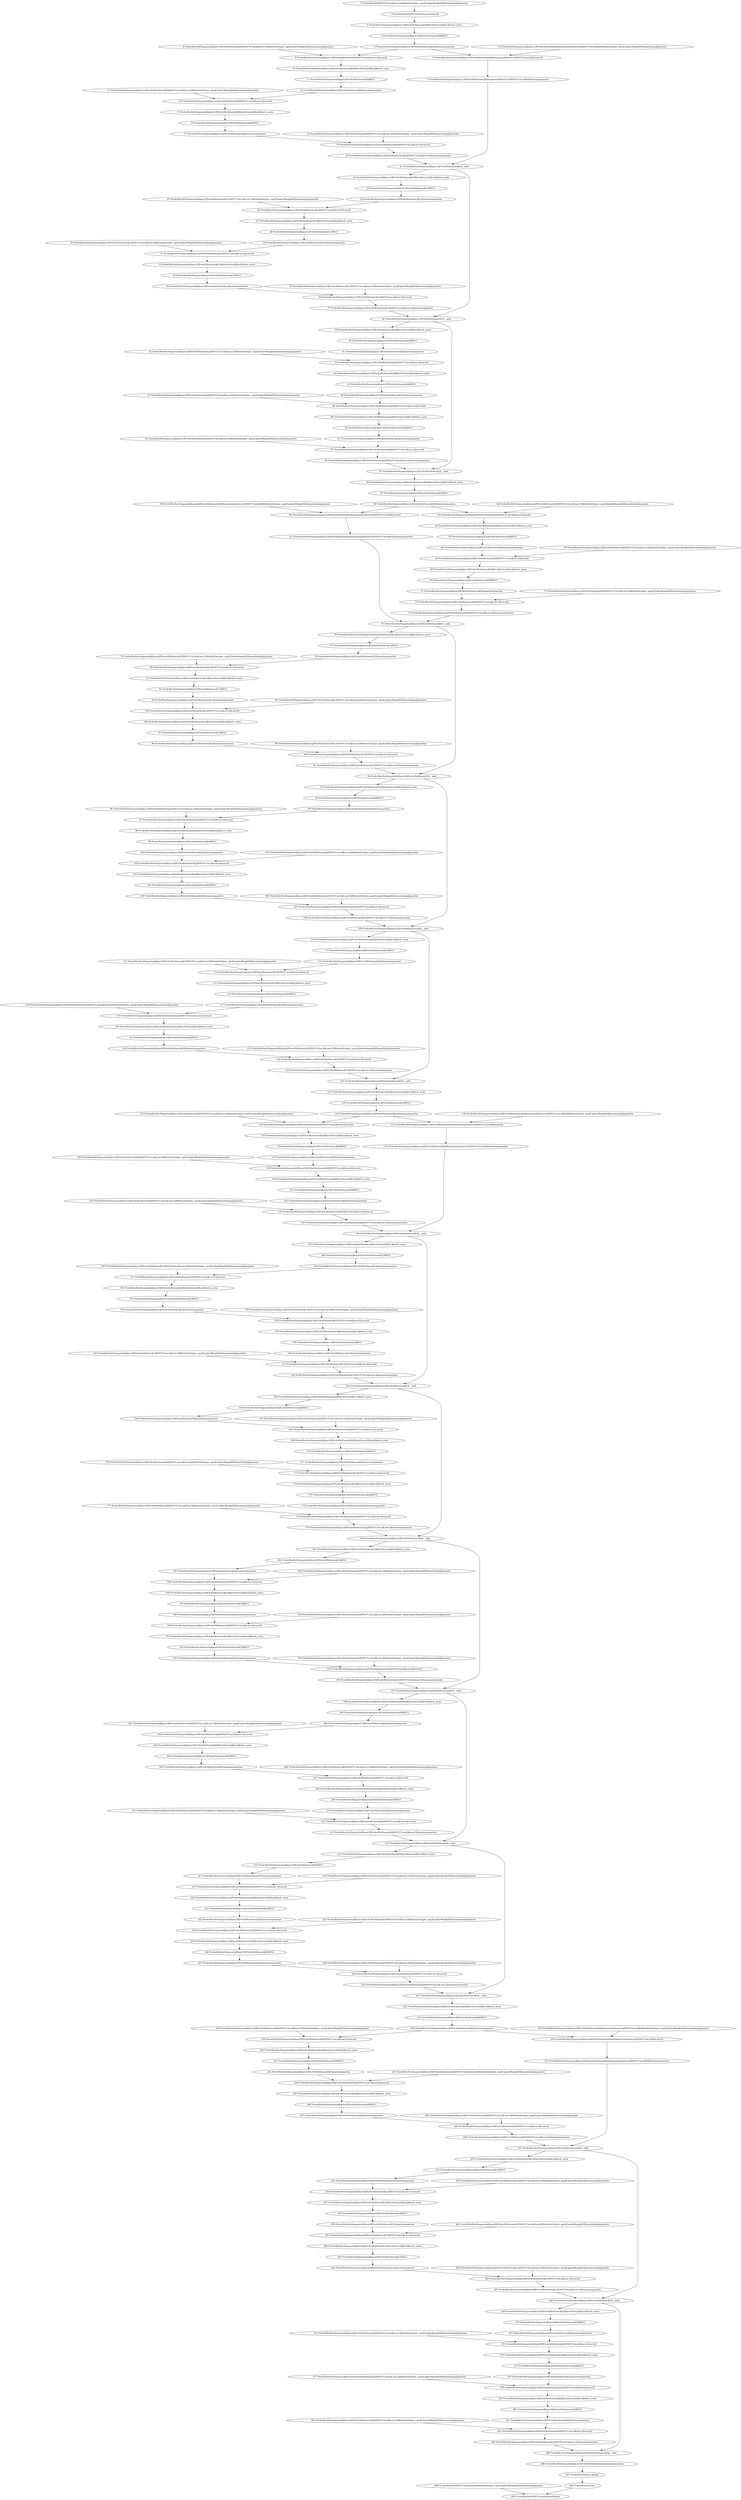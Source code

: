 strict digraph  {
"196 PreActResNet/Sequential[layer3]/PreActBottleneck[3]/NNCFConv2d[conv3]/Quantize/quantize" [id=196, scope="PreActResNet/Sequential[layer3]/PreActBottleneck[3]/NNCFConv2d[conv3]/Quantize", type=quantize];
"210 PreActResNet/Sequential[layer3]/PreActBottleneck[4]/Quantize/quantize" [id=210, scope="PreActResNet/Sequential[layer3]/PreActBottleneck[4]/Quantize", type=quantize];
"92 PreActResNet/Sequential[layer2]/PreActBottleneck[1]/__iadd__" [id=92, scope="PreActResNet/Sequential[layer2]/PreActBottleneck[1]", type=__iadd__];
"229 PreActResNet/Sequential[layer3]/PreActBottleneck[5]/NNCFConv2d[conv3]/conv2d" [id=229, scope="PreActResNet/Sequential[layer3]/PreActBottleneck[5]/NNCFConv2d[conv3]", type=conv2d];
"28 PreActResNet/Sequential[layer1]/PreActBottleneck[1]/RELU" [id=28, scope="PreActResNet/Sequential[layer1]/PreActBottleneck[1]", type=RELU];
"169 PreActResNet/Sequential[layer3]/PreActBottleneck[2]/BatchNorm2d[bn2]/batch_norm" [id=169, scope="PreActResNet/Sequential[layer3]/PreActBottleneck[2]/BatchNorm2d[bn2]", type=batch_norm];
"75 PreActResNet/Sequential[layer2]/PreActBottleneck[0]/__iadd__" [id=75, scope="PreActResNet/Sequential[layer2]/PreActBottleneck[0]", type=__iadd__];
"91 PreActResNet/Sequential[layer2]/PreActBottleneck[1]/NNCFConv2d[conv3]/Quantize/quantize" [id=91, scope="PreActResNet/Sequential[layer2]/PreActBottleneck[1]/NNCFConv2d[conv3]/Quantize", type=quantize];
"115 PreActResNet/Sequential[layer2]/PreActBottleneck[3]/BatchNorm2d[bn2]/batch_norm" [id=115, scope="PreActResNet/Sequential[layer2]/PreActBottleneck[3]/BatchNorm2d[bn2]", type=batch_norm];
"101 PreActResNet/Sequential[layer2]/PreActBottleneck[2]/NNCFConv2d[conv2]/ModuleDict[pre_ops]/UpdateWeight[0]/Quantize[op]/quantize" [id=101, scope="PreActResNet/Sequential[layer2]/PreActBottleneck[2]/NNCFConv2d[conv2]/ModuleDict[pre_ops]/UpdateWeight[0]/Quantize[op]", type=quantize];
"96 PreActResNet/Sequential[layer2]/PreActBottleneck[2]/NNCFConv2d[conv1]/ModuleDict[pre_ops]/UpdateWeight[0]/Quantize[op]/quantize" [id=96, scope="PreActResNet/Sequential[layer2]/PreActBottleneck[2]/NNCFConv2d[conv1]/ModuleDict[pre_ops]/UpdateWeight[0]/Quantize[op]", type=quantize];
"236 PreActResNet/Sequential[layer4]/PreActBottleneck[0]/Sequential[shortcut]/NNCFConv2d[0]/conv2d" [id=236, scope="PreActResNet/Sequential[layer4]/PreActBottleneck[0]/Sequential[shortcut]/NNCFConv2d[0]", type=conv2d];
"158 PreActResNet/Sequential[layer3]/PreActBottleneck[1]/RELU" [id=158, scope="PreActResNet/Sequential[layer3]/PreActBottleneck[1]", type=RELU];
"145 PreActResNet/Sequential[layer3]/PreActBottleneck[0]/NNCFConv2d[conv3]/Quantize/quantize" [id=145, scope="PreActResNet/Sequential[layer3]/PreActBottleneck[0]/NNCFConv2d[conv3]/Quantize", type=quantize];
"252 PreActResNet/Sequential[layer4]/PreActBottleneck[1]/BatchNorm2d[bn1]/batch_norm" [id=252, scope="PreActResNet/Sequential[layer4]/PreActBottleneck[1]/BatchNorm2d[bn1]", type=batch_norm];
"211 PreActResNet/Sequential[layer3]/PreActBottleneck[4]/NNCFConv2d[conv3]/ModuleDict[pre_ops]/UpdateWeight[0]/Quantize[op]/quantize" [id=211, scope="PreActResNet/Sequential[layer3]/PreActBottleneck[4]/NNCFConv2d[conv3]/ModuleDict[pre_ops]/UpdateWeight[0]/Quantize[op]", type=quantize];
"241 PreActResNet/Sequential[layer4]/PreActBottleneck[0]/RELU" [id=241, scope="PreActResNet/Sequential[layer4]/PreActBottleneck[0]", type=RELU];
"63 PreActResNet/Sequential[layer2]/PreActBottleneck[0]/NNCFConv2d[conv1]/conv2d" [id=63, scope="PreActResNet/Sequential[layer2]/PreActBottleneck[0]/NNCFConv2d[conv1]", type=conv2d];
"43 PreActResNet/Sequential[layer1]/PreActBottleneck[2]/NNCFConv2d[conv1]/conv2d" [id=43, scope="PreActResNet/Sequential[layer1]/PreActBottleneck[2]/NNCFConv2d[conv1]", type=conv2d];
"128 PreActResNet/Sequential[layer3]/PreActBottleneck[0]/RELU" [id=128, scope="PreActResNet/Sequential[layer3]/PreActBottleneck[0]", type=RELU];
"174 PreActResNet/Sequential[layer3]/PreActBottleneck[2]/BatchNorm2d[bn3]/batch_norm" [id=174, scope="PreActResNet/Sequential[layer3]/PreActBottleneck[2]/BatchNorm2d[bn3]", type=batch_norm];
"36 PreActResNet/Sequential[layer1]/PreActBottleneck[1]/NNCFConv2d[conv3]/conv2d" [id=36, scope="PreActResNet/Sequential[layer1]/PreActBottleneck[1]/NNCFConv2d[conv3]", type=conv2d];
"8 PreActResNet/Sequential[layer1]/PreActBottleneck[0]/NNCFConv2d[conv1]/ModuleDict[pre_ops]/UpdateWeight[0]/Quantize[op]/quantize" [id=8, scope="PreActResNet/Sequential[layer1]/PreActBottleneck[0]/NNCFConv2d[conv1]/ModuleDict[pre_ops]/UpdateWeight[0]/Quantize[op]", type=quantize];
"11 PreActResNet/Sequential[layer1]/PreActBottleneck[0]/RELU" [id=11, scope="PreActResNet/Sequential[layer1]/PreActBottleneck[0]", type=RELU];
"80 PreActResNet/Sequential[layer2]/PreActBottleneck[1]/NNCFConv2d[conv1]/conv2d" [id=80, scope="PreActResNet/Sequential[layer2]/PreActBottleneck[1]/NNCFConv2d[conv1]", type=conv2d];
"10 PreActResNet/Sequential[layer1]/PreActBottleneck[0]/BatchNorm2d[bn2]/batch_norm" [id=10, scope="PreActResNet/Sequential[layer1]/PreActBottleneck[0]/BatchNorm2d[bn2]", type=batch_norm];
"206 PreActResNet/Sequential[layer3]/PreActBottleneck[4]/NNCFConv2d[conv2]/ModuleDict[pre_ops]/UpdateWeight[0]/Quantize[op]/quantize" [id=206, scope="PreActResNet/Sequential[layer3]/PreActBottleneck[4]/NNCFConv2d[conv2]/ModuleDict[pre_ops]/UpdateWeight[0]/Quantize[op]", type=quantize];
"279 PreActResNet/Sequential[layer4]/PreActBottleneck[2]/BatchNorm2d[bn3]/batch_norm" [id=279, scope="PreActResNet/Sequential[layer4]/PreActBottleneck[2]/BatchNorm2d[bn3]", type=batch_norm];
"112 PreActResNet/Sequential[layer2]/PreActBottleneck[3]/Quantize/quantize" [id=112, scope="PreActResNet/Sequential[layer2]/PreActBottleneck[3]/Quantize", type=quantize];
"110 PreActResNet/Sequential[layer2]/PreActBottleneck[3]/BatchNorm2d[bn1]/batch_norm" [id=110, scope="PreActResNet/Sequential[layer2]/PreActBottleneck[3]/BatchNorm2d[bn1]", type=batch_norm];
"135 PreActResNet/Sequential[layer3]/PreActBottleneck[0]/BatchNorm2d[bn2]/batch_norm" [id=135, scope="PreActResNet/Sequential[layer3]/PreActBottleneck[0]/BatchNorm2d[bn2]", type=batch_norm];
"82 PreActResNet/Sequential[layer2]/PreActBottleneck[1]/RELU" [id=82, scope="PreActResNet/Sequential[layer2]/PreActBottleneck[1]", type=RELU];
"233 PreActResNet/Sequential[layer4]/PreActBottleneck[0]/RELU" [id=233, scope="PreActResNet/Sequential[layer4]/PreActBottleneck[0]", type=RELU];
"61 PreActResNet/Sequential[layer2]/PreActBottleneck[0]/Sequential[shortcut]/NNCFConv2d[0]/Quantize/quantize" [id=61, scope="PreActResNet/Sequential[layer2]/PreActBottleneck[0]/Sequential[shortcut]/NNCFConv2d[0]/Quantize", type=quantize];
"234 PreActResNet/Sequential[layer4]/PreActBottleneck[0]/Quantize/quantize" [id=234, scope="PreActResNet/Sequential[layer4]/PreActBottleneck[0]/Quantize", type=quantize];
"271 PreActResNet/Sequential[layer4]/PreActBottleneck[2]/Quantize/quantize" [id=271, scope="PreActResNet/Sequential[layer4]/PreActBottleneck[2]/Quantize", type=quantize];
"153 PreActResNet/Sequential[layer3]/PreActBottleneck[1]/RELU" [id=153, scope="PreActResNet/Sequential[layer3]/PreActBottleneck[1]", type=RELU];
"232 PreActResNet/Sequential[layer4]/PreActBottleneck[0]/BatchNorm2d[bn1]/batch_norm" [id=232, scope="PreActResNet/Sequential[layer4]/PreActBottleneck[0]/BatchNorm2d[bn1]", type=batch_norm];
"240 PreActResNet/Sequential[layer4]/PreActBottleneck[0]/BatchNorm2d[bn2]/batch_norm" [id=240, scope="PreActResNet/Sequential[layer4]/PreActBottleneck[0]/BatchNorm2d[bn2]", type=batch_norm];
"251 PreActResNet/Sequential[layer4]/PreActBottleneck[0]/__iadd__" [id=251, scope="PreActResNet/Sequential[layer4]/PreActBottleneck[0]", type=__iadd__];
"57 PreActResNet/Sequential[layer2]/PreActBottleneck[0]/RELU" [id=57, scope="PreActResNet/Sequential[layer2]/PreActBottleneck[0]", type=RELU];
"45 PreActResNet/Sequential[layer1]/PreActBottleneck[2]/RELU" [id=45, scope="PreActResNet/Sequential[layer1]/PreActBottleneck[2]", type=RELU];
"127 PreActResNet/Sequential[layer3]/PreActBottleneck[0]/BatchNorm2d[bn1]/batch_norm" [id=127, scope="PreActResNet/Sequential[layer3]/PreActBottleneck[0]/BatchNorm2d[bn1]", type=batch_norm];
"25 PreActResNet/Sequential[layer1]/PreActBottleneck[1]/NNCFConv2d[conv1]/ModuleDict[pre_ops]/UpdateWeight[0]/Quantize[op]/quantize" [id=25, scope="PreActResNet/Sequential[layer1]/PreActBottleneck[1]/NNCFConv2d[conv1]/ModuleDict[pre_ops]/UpdateWeight[0]/Quantize[op]", type=quantize];
"114 PreActResNet/Sequential[layer2]/PreActBottleneck[3]/NNCFConv2d[conv1]/conv2d" [id=114, scope="PreActResNet/Sequential[layer2]/PreActBottleneck[3]/NNCFConv2d[conv1]", type=conv2d];
"213 PreActResNet/Sequential[layer3]/PreActBottleneck[4]/NNCFConv2d[conv3]/Quantize/quantize" [id=213, scope="PreActResNet/Sequential[layer3]/PreActBottleneck[4]/NNCFConv2d[conv3]/Quantize", type=quantize];
"217 PreActResNet/Sequential[layer3]/PreActBottleneck[5]/Quantize/quantize" [id=217, scope="PreActResNet/Sequential[layer3]/PreActBottleneck[5]/Quantize", type=quantize];
"170 PreActResNet/Sequential[layer3]/PreActBottleneck[2]/RELU" [id=170, scope="PreActResNet/Sequential[layer3]/PreActBottleneck[2]", type=RELU];
"156 PreActResNet/Sequential[layer3]/PreActBottleneck[1]/NNCFConv2d[conv2]/conv2d" [id=156, scope="PreActResNet/Sequential[layer3]/PreActBottleneck[1]/NNCFConv2d[conv2]", type=conv2d];
"104 PreActResNet/Sequential[layer2]/PreActBottleneck[2]/RELU" [id=104, scope="PreActResNet/Sequential[layer2]/PreActBottleneck[2]", type=RELU];
"20 PreActResNet/Sequential[layer1]/PreActBottleneck[0]/NNCFConv2d[conv3]/Quantize/quantize" [id=20, scope="PreActResNet/Sequential[layer1]/PreActBottleneck[0]/NNCFConv2d[conv3]/Quantize", type=quantize];
"256 PreActResNet/Sequential[layer4]/PreActBottleneck[1]/NNCFConv2d[conv1]/conv2d" [id=256, scope="PreActResNet/Sequential[layer4]/PreActBottleneck[1]/NNCFConv2d[conv1]", type=conv2d];
"283 PreActResNet/Sequential[layer4]/PreActBottleneck[2]/NNCFConv2d[conv3]/conv2d" [id=283, scope="PreActResNet/Sequential[layer4]/PreActBottleneck[2]/NNCFConv2d[conv3]", type=conv2d];
"176 PreActResNet/Sequential[layer3]/PreActBottleneck[2]/Quantize/quantize" [id=176, scope="PreActResNet/Sequential[layer3]/PreActBottleneck[2]/Quantize", type=quantize];
"29 PreActResNet/Sequential[layer1]/PreActBottleneck[1]/Quantize/quantize" [id=29, scope="PreActResNet/Sequential[layer1]/PreActBottleneck[1]/Quantize", type=quantize];
"267 PreActResNet/Sequential[layer4]/PreActBottleneck[1]/NNCFConv2d[conv3]/Quantize/quantize" [id=267, scope="PreActResNet/Sequential[layer4]/PreActBottleneck[1]/NNCFConv2d[conv3]/Quantize", type=quantize];
"193 PreActResNet/Sequential[layer3]/PreActBottleneck[3]/Quantize/quantize" [id=193, scope="PreActResNet/Sequential[layer3]/PreActBottleneck[3]/Quantize", type=quantize];
"18 PreActResNet/Sequential[layer1]/PreActBottleneck[0]/NNCFConv2d[conv3]/ModuleDict[pre_ops]/UpdateWeight[0]/Quantize[op]/quantize" [id=18, scope="PreActResNet/Sequential[layer1]/PreActBottleneck[0]/NNCFConv2d[conv3]/ModuleDict[pre_ops]/UpdateWeight[0]/Quantize[op]", type=quantize];
"116 PreActResNet/Sequential[layer2]/PreActBottleneck[3]/RELU" [id=116, scope="PreActResNet/Sequential[layer2]/PreActBottleneck[3]", type=RELU];
"89 PreActResNet/Sequential[layer2]/PreActBottleneck[1]/NNCFConv2d[conv3]/ModuleDict[pre_ops]/UpdateWeight[0]/Quantize[op]/quantize" [id=89, scope="PreActResNet/Sequential[layer2]/PreActBottleneck[1]/NNCFConv2d[conv3]/ModuleDict[pre_ops]/UpdateWeight[0]/Quantize[op]", type=quantize];
"281 PreActResNet/Sequential[layer4]/PreActBottleneck[2]/Quantize/quantize" [id=281, scope="PreActResNet/Sequential[layer4]/PreActBottleneck[2]/Quantize", type=quantize];
"54 PreActResNet/Sequential[layer1]/PreActBottleneck[2]/NNCFConv2d[conv3]/Quantize/quantize" [id=54, scope="PreActResNet/Sequential[layer1]/PreActBottleneck[2]/NNCFConv2d[conv3]/Quantize", type=quantize];
"181 PreActResNet/Sequential[layer3]/PreActBottleneck[3]/BatchNorm2d[bn1]/batch_norm" [id=181, scope="PreActResNet/Sequential[layer3]/PreActBottleneck[3]/BatchNorm2d[bn1]", type=batch_norm];
"12 PreActResNet/Sequential[layer1]/PreActBottleneck[0]/Quantize/quantize" [id=12, scope="PreActResNet/Sequential[layer1]/PreActBottleneck[0]/Quantize", type=quantize];
"119 PreActResNet/Sequential[layer2]/PreActBottleneck[3]/NNCFConv2d[conv2]/conv2d" [id=119, scope="PreActResNet/Sequential[layer2]/PreActBottleneck[3]/NNCFConv2d[conv2]", type=conv2d];
"215 PreActResNet/Sequential[layer3]/PreActBottleneck[5]/BatchNorm2d[bn1]/batch_norm" [id=215, scope="PreActResNet/Sequential[layer3]/PreActBottleneck[5]/BatchNorm2d[bn1]", type=batch_norm];
"173 PreActResNet/Sequential[layer3]/PreActBottleneck[2]/NNCFConv2d[conv2]/conv2d" [id=173, scope="PreActResNet/Sequential[layer3]/PreActBottleneck[2]/NNCFConv2d[conv2]", type=conv2d];
"276 PreActResNet/Sequential[layer4]/PreActBottleneck[2]/Quantize/quantize" [id=276, scope="PreActResNet/Sequential[layer4]/PreActBottleneck[2]/Quantize", type=quantize];
"282 PreActResNet/Sequential[layer4]/PreActBottleneck[2]/NNCFConv2d[conv3]/ModuleDict[pre_ops]/UpdateWeight[0]/Quantize[op]/quantize" [id=282, scope="PreActResNet/Sequential[layer4]/PreActBottleneck[2]/NNCFConv2d[conv3]/ModuleDict[pre_ops]/UpdateWeight[0]/Quantize[op]", type=quantize];
"248 PreActResNet/Sequential[layer4]/PreActBottleneck[0]/NNCFConv2d[conv3]/ModuleDict[pre_ops]/UpdateWeight[0]/Quantize[op]/quantize" [id=248, scope="PreActResNet/Sequential[layer4]/PreActBottleneck[0]/NNCFConv2d[conv3]/ModuleDict[pre_ops]/UpdateWeight[0]/Quantize[op]", type=quantize];
"44 PreActResNet/Sequential[layer1]/PreActBottleneck[2]/BatchNorm2d[bn2]/batch_norm" [id=44, scope="PreActResNet/Sequential[layer1]/PreActBottleneck[2]/BatchNorm2d[bn2]", type=batch_norm];
"130 PreActResNet/Sequential[layer3]/PreActBottleneck[0]/Sequential[shortcut]/NNCFConv2d[0]/ModuleDict[pre_ops]/UpdateWeight[0]/Quantize[op]/quantize" [id=130, scope="PreActResNet/Sequential[layer3]/PreActBottleneck[0]/Sequential[shortcut]/NNCFConv2d[0]/ModuleDict[pre_ops]/UpdateWeight[0]/Quantize[op]", type=quantize];
"27 PreActResNet/Sequential[layer1]/PreActBottleneck[1]/BatchNorm2d[bn2]/batch_norm" [id=27, scope="PreActResNet/Sequential[layer1]/PreActBottleneck[1]/BatchNorm2d[bn2]", type=batch_norm];
"155 PreActResNet/Sequential[layer3]/PreActBottleneck[1]/NNCFConv2d[conv2]/ModuleDict[pre_ops]/UpdateWeight[0]/Quantize[op]/quantize" [id=155, scope="PreActResNet/Sequential[layer3]/PreActBottleneck[1]/NNCFConv2d[conv2]/ModuleDict[pre_ops]/UpdateWeight[0]/Quantize[op]", type=quantize];
"1 PreActResNet/NNCFConv2d[conv1]/conv2d" [id=1, scope="PreActResNet/NNCFConv2d[conv1]", type=conv2d];
"125 PreActResNet/Sequential[layer2]/PreActBottleneck[3]/NNCFConv2d[conv3]/Quantize/quantize" [id=125, scope="PreActResNet/Sequential[layer2]/PreActBottleneck[3]/NNCFConv2d[conv3]/Quantize", type=quantize];
"250 PreActResNet/Sequential[layer4]/PreActBottleneck[0]/NNCFConv2d[conv3]/Quantize/quantize" [id=250, scope="PreActResNet/Sequential[layer4]/PreActBottleneck[0]/NNCFConv2d[conv3]/Quantize", type=quantize];
"261 PreActResNet/Sequential[layer4]/PreActBottleneck[1]/NNCFConv2d[conv2]/conv2d" [id=261, scope="PreActResNet/Sequential[layer4]/PreActBottleneck[1]/NNCFConv2d[conv2]", type=conv2d];
"172 PreActResNet/Sequential[layer3]/PreActBottleneck[2]/NNCFConv2d[conv2]/ModuleDict[pre_ops]/UpdateWeight[0]/Quantize[op]/quantize" [id=172, scope="PreActResNet/Sequential[layer3]/PreActBottleneck[2]/NNCFConv2d[conv2]/ModuleDict[pre_ops]/UpdateWeight[0]/Quantize[op]", type=quantize];
"117 PreActResNet/Sequential[layer2]/PreActBottleneck[3]/Quantize/quantize" [id=117, scope="PreActResNet/Sequential[layer2]/PreActBottleneck[3]/Quantize", type=quantize];
"203 PreActResNet/Sequential[layer3]/PreActBottleneck[4]/BatchNorm2d[bn2]/batch_norm" [id=203, scope="PreActResNet/Sequential[layer3]/PreActBottleneck[4]/BatchNorm2d[bn2]", type=batch_norm];
"214 PreActResNet/Sequential[layer3]/PreActBottleneck[4]/__iadd__" [id=214, scope="PreActResNet/Sequential[layer3]/PreActBottleneck[4]", type=__iadd__];
"179 PreActResNet/Sequential[layer3]/PreActBottleneck[2]/NNCFConv2d[conv3]/Quantize/quantize" [id=179, scope="PreActResNet/Sequential[layer3]/PreActBottleneck[2]/NNCFConv2d[conv3]/Quantize", type=quantize];
"258 PreActResNet/Sequential[layer4]/PreActBottleneck[1]/RELU" [id=258, scope="PreActResNet/Sequential[layer4]/PreActBottleneck[1]", type=RELU];
"231 PreActResNet/Sequential[layer3]/PreActBottleneck[5]/__iadd__" [id=231, scope="PreActResNet/Sequential[layer3]/PreActBottleneck[5]", type=__iadd__];
"88 PreActResNet/Sequential[layer2]/PreActBottleneck[1]/Quantize/quantize" [id=88, scope="PreActResNet/Sequential[layer2]/PreActBottleneck[1]/Quantize", type=quantize];
"152 PreActResNet/Sequential[layer3]/PreActBottleneck[1]/BatchNorm2d[bn2]/batch_norm" [id=152, scope="PreActResNet/Sequential[layer3]/PreActBottleneck[1]/BatchNorm2d[bn2]", type=batch_norm];
"124 PreActResNet/Sequential[layer2]/PreActBottleneck[3]/NNCFConv2d[conv3]/conv2d" [id=124, scope="PreActResNet/Sequential[layer2]/PreActBottleneck[3]/NNCFConv2d[conv3]", type=conv2d];
"5 PreActResNet/Sequential[layer1]/PreActBottleneck[0]/Sequential[shortcut]/NNCFConv2d[0]/ModuleDict[pre_ops]/UpdateWeight[0]/Quantize[op]/quantize" [id=5, scope="PreActResNet/Sequential[layer1]/PreActBottleneck[0]/Sequential[shortcut]/NNCFConv2d[0]/ModuleDict[pre_ops]/UpdateWeight[0]/Quantize[op]", type=quantize];
"26 PreActResNet/Sequential[layer1]/PreActBottleneck[1]/NNCFConv2d[conv1]/conv2d" [id=26, scope="PreActResNet/Sequential[layer1]/PreActBottleneck[1]/NNCFConv2d[conv1]", type=conv2d];
"53 PreActResNet/Sequential[layer1]/PreActBottleneck[2]/NNCFConv2d[conv3]/conv2d" [id=53, scope="PreActResNet/Sequential[layer1]/PreActBottleneck[2]/NNCFConv2d[conv3]", type=conv2d];
"24 PreActResNet/Sequential[layer1]/PreActBottleneck[1]/Quantize/quantize" [id=24, scope="PreActResNet/Sequential[layer1]/PreActBottleneck[1]/Quantize", type=quantize];
"90 PreActResNet/Sequential[layer2]/PreActBottleneck[1]/NNCFConv2d[conv3]/conv2d" [id=90, scope="PreActResNet/Sequential[layer2]/PreActBottleneck[1]/NNCFConv2d[conv3]", type=conv2d];
"129 PreActResNet/Sequential[layer3]/PreActBottleneck[0]/Quantize/quantize" [id=129, scope="PreActResNet/Sequential[layer3]/PreActBottleneck[0]/Quantize", type=quantize];
"239 PreActResNet/Sequential[layer4]/PreActBottleneck[0]/NNCFConv2d[conv1]/conv2d" [id=239, scope="PreActResNet/Sequential[layer4]/PreActBottleneck[0]/NNCFConv2d[conv1]", type=conv2d];
"142 PreActResNet/Sequential[layer3]/PreActBottleneck[0]/Quantize/quantize" [id=142, scope="PreActResNet/Sequential[layer3]/PreActBottleneck[0]/Quantize", type=quantize];
"49 PreActResNet/Sequential[layer1]/PreActBottleneck[2]/BatchNorm2d[bn3]/batch_norm" [id=49, scope="PreActResNet/Sequential[layer1]/PreActBottleneck[2]/BatchNorm2d[bn3]", type=batch_norm];
"76 PreActResNet/Sequential[layer2]/PreActBottleneck[1]/BatchNorm2d[bn1]/batch_norm" [id=76, scope="PreActResNet/Sequential[layer2]/PreActBottleneck[1]/BatchNorm2d[bn1]", type=batch_norm];
"285 PreActResNet/Sequential[layer4]/PreActBottleneck[2]/__iadd__" [id=285, scope="PreActResNet/Sequential[layer4]/PreActBottleneck[2]", type=__iadd__];
"270 PreActResNet/Sequential[layer4]/PreActBottleneck[2]/RELU" [id=270, scope="PreActResNet/Sequential[layer4]/PreActBottleneck[2]", type=RELU];
"166 PreActResNet/Sequential[layer3]/PreActBottleneck[2]/Quantize/quantize" [id=166, scope="PreActResNet/Sequential[layer3]/PreActBottleneck[2]/Quantize", type=quantize];
"64 PreActResNet/Sequential[layer2]/PreActBottleneck[0]/BatchNorm2d[bn2]/batch_norm" [id=64, scope="PreActResNet/Sequential[layer2]/PreActBottleneck[0]/BatchNorm2d[bn2]", type=batch_norm];
"165 PreActResNet/Sequential[layer3]/PreActBottleneck[2]/RELU" [id=165, scope="PreActResNet/Sequential[layer3]/PreActBottleneck[2]", type=RELU];
"81 PreActResNet/Sequential[layer2]/PreActBottleneck[1]/BatchNorm2d[bn2]/batch_norm" [id=81, scope="PreActResNet/Sequential[layer2]/PreActBottleneck[1]/BatchNorm2d[bn2]", type=batch_norm];
"151 PreActResNet/Sequential[layer3]/PreActBottleneck[1]/NNCFConv2d[conv1]/conv2d" [id=151, scope="PreActResNet/Sequential[layer3]/PreActBottleneck[1]/NNCFConv2d[conv1]", type=conv2d];
"0 PreActResNet/NNCFConv2d[conv1]/ModuleDict[pre_ops]/UpdateWeight[0]/Quantize[op]/quantize" [id=0, scope="PreActResNet/NNCFConv2d[conv1]/ModuleDict[pre_ops]/UpdateWeight[0]/Quantize[op]", type=quantize];
"159 PreActResNet/Sequential[layer3]/PreActBottleneck[1]/Quantize/quantize" [id=159, scope="PreActResNet/Sequential[layer3]/PreActBottleneck[1]/Quantize", type=quantize];
"51 PreActResNet/Sequential[layer1]/PreActBottleneck[2]/Quantize/quantize" [id=51, scope="PreActResNet/Sequential[layer1]/PreActBottleneck[2]/Quantize", type=quantize];
"278 PreActResNet/Sequential[layer4]/PreActBottleneck[2]/NNCFConv2d[conv2]/conv2d" [id=278, scope="PreActResNet/Sequential[layer4]/PreActBottleneck[2]/NNCFConv2d[conv2]", type=conv2d];
"41 PreActResNet/Sequential[layer1]/PreActBottleneck[2]/Quantize/quantize" [id=41, scope="PreActResNet/Sequential[layer1]/PreActBottleneck[2]/Quantize", type=quantize];
"37 PreActResNet/Sequential[layer1]/PreActBottleneck[1]/NNCFConv2d[conv3]/Quantize/quantize" [id=37, scope="PreActResNet/Sequential[layer1]/PreActBottleneck[1]/NNCFConv2d[conv3]/Quantize", type=quantize];
"108 PreActResNet/Sequential[layer2]/PreActBottleneck[2]/NNCFConv2d[conv3]/Quantize/quantize" [id=108, scope="PreActResNet/Sequential[layer2]/PreActBottleneck[2]/NNCFConv2d[conv3]/Quantize", type=quantize];
"177 PreActResNet/Sequential[layer3]/PreActBottleneck[2]/NNCFConv2d[conv3]/ModuleDict[pre_ops]/UpdateWeight[0]/Quantize[op]/quantize" [id=177, scope="PreActResNet/Sequential[layer3]/PreActBottleneck[2]/NNCFConv2d[conv3]/ModuleDict[pre_ops]/UpdateWeight[0]/Quantize[op]", type=quantize];
"107 PreActResNet/Sequential[layer2]/PreActBottleneck[2]/NNCFConv2d[conv3]/conv2d" [id=107, scope="PreActResNet/Sequential[layer2]/PreActBottleneck[2]/NNCFConv2d[conv3]", type=conv2d];
"212 PreActResNet/Sequential[layer3]/PreActBottleneck[4]/NNCFConv2d[conv3]/conv2d" [id=212, scope="PreActResNet/Sequential[layer3]/PreActBottleneck[4]/NNCFConv2d[conv3]", type=conv2d];
"136 PreActResNet/Sequential[layer3]/PreActBottleneck[0]/RELU" [id=136, scope="PreActResNet/Sequential[layer3]/PreActBottleneck[0]", type=RELU];
"246 PreActResNet/Sequential[layer4]/PreActBottleneck[0]/RELU" [id=246, scope="PreActResNet/Sequential[layer4]/PreActBottleneck[0]", type=RELU];
"190 PreActResNet/Sequential[layer3]/PreActBottleneck[3]/NNCFConv2d[conv2]/conv2d" [id=190, scope="PreActResNet/Sequential[layer3]/PreActBottleneck[3]/NNCFConv2d[conv2]", type=conv2d];
"31 PreActResNet/Sequential[layer1]/PreActBottleneck[1]/NNCFConv2d[conv2]/conv2d" [id=31, scope="PreActResNet/Sequential[layer1]/PreActBottleneck[1]/NNCFConv2d[conv2]", type=conv2d];
"69 PreActResNet/Sequential[layer2]/PreActBottleneck[0]/BatchNorm2d[bn3]/batch_norm" [id=69, scope="PreActResNet/Sequential[layer2]/PreActBottleneck[0]/BatchNorm2d[bn3]", type=batch_norm];
"141 PreActResNet/Sequential[layer3]/PreActBottleneck[0]/RELU" [id=141, scope="PreActResNet/Sequential[layer3]/PreActBottleneck[0]", type=RELU];
"14 PreActResNet/Sequential[layer1]/PreActBottleneck[0]/NNCFConv2d[conv2]/conv2d" [id=14, scope="PreActResNet/Sequential[layer1]/PreActBottleneck[0]/NNCFConv2d[conv2]", type=conv2d];
"268 PreActResNet/Sequential[layer4]/PreActBottleneck[1]/__iadd__" [id=268, scope="PreActResNet/Sequential[layer4]/PreActBottleneck[1]", type=__iadd__];
"197 PreActResNet/Sequential[layer3]/PreActBottleneck[3]/__iadd__" [id=197, scope="PreActResNet/Sequential[layer3]/PreActBottleneck[3]", type=__iadd__];
"157 PreActResNet/Sequential[layer3]/PreActBottleneck[1]/BatchNorm2d[bn3]/batch_norm" [id=157, scope="PreActResNet/Sequential[layer3]/PreActBottleneck[1]/BatchNorm2d[bn3]", type=batch_norm];
"154 PreActResNet/Sequential[layer3]/PreActBottleneck[1]/Quantize/quantize" [id=154, scope="PreActResNet/Sequential[layer3]/PreActBottleneck[1]/Quantize", type=quantize];
"225 PreActResNet/Sequential[layer3]/PreActBottleneck[5]/BatchNorm2d[bn3]/batch_norm" [id=225, scope="PreActResNet/Sequential[layer3]/PreActBottleneck[5]/BatchNorm2d[bn3]", type=batch_norm];
"121 PreActResNet/Sequential[layer2]/PreActBottleneck[3]/RELU" [id=121, scope="PreActResNet/Sequential[layer2]/PreActBottleneck[3]", type=RELU];
"9 PreActResNet/Sequential[layer1]/PreActBottleneck[0]/NNCFConv2d[conv1]/conv2d" [id=9, scope="PreActResNet/Sequential[layer1]/PreActBottleneck[0]/NNCFConv2d[conv1]", type=conv2d];
"21 PreActResNet/Sequential[layer1]/PreActBottleneck[0]/__iadd__" [id=21, scope="PreActResNet/Sequential[layer1]/PreActBottleneck[0]", type=__iadd__];
"182 PreActResNet/Sequential[layer3]/PreActBottleneck[3]/RELU" [id=182, scope="PreActResNet/Sequential[layer3]/PreActBottleneck[3]", type=RELU];
"269 PreActResNet/Sequential[layer4]/PreActBottleneck[2]/BatchNorm2d[bn1]/batch_norm" [id=269, scope="PreActResNet/Sequential[layer4]/PreActBottleneck[2]/BatchNorm2d[bn1]", type=batch_norm];
"105 PreActResNet/Sequential[layer2]/PreActBottleneck[2]/Quantize/quantize" [id=105, scope="PreActResNet/Sequential[layer2]/PreActBottleneck[2]/Quantize", type=quantize];
"255 PreActResNet/Sequential[layer4]/PreActBottleneck[1]/NNCFConv2d[conv1]/ModuleDict[pre_ops]/UpdateWeight[0]/Quantize[op]/quantize" [id=255, scope="PreActResNet/Sequential[layer4]/PreActBottleneck[1]/NNCFConv2d[conv1]/ModuleDict[pre_ops]/UpdateWeight[0]/Quantize[op]", type=quantize];
"32 PreActResNet/Sequential[layer1]/PreActBottleneck[1]/BatchNorm2d[bn3]/batch_norm" [id=32, scope="PreActResNet/Sequential[layer1]/PreActBottleneck[1]/BatchNorm2d[bn3]", type=batch_norm];
"39 PreActResNet/Sequential[layer1]/PreActBottleneck[2]/BatchNorm2d[bn1]/batch_norm" [id=39, scope="PreActResNet/Sequential[layer1]/PreActBottleneck[2]/BatchNorm2d[bn1]", type=batch_norm];
"40 PreActResNet/Sequential[layer1]/PreActBottleneck[2]/RELU" [id=40, scope="PreActResNet/Sequential[layer1]/PreActBottleneck[2]", type=RELU];
"244 PreActResNet/Sequential[layer4]/PreActBottleneck[0]/NNCFConv2d[conv2]/conv2d" [id=244, scope="PreActResNet/Sequential[layer4]/PreActBottleneck[0]/NNCFConv2d[conv2]", type=conv2d];
"254 PreActResNet/Sequential[layer4]/PreActBottleneck[1]/Quantize/quantize" [id=254, scope="PreActResNet/Sequential[layer4]/PreActBottleneck[1]/Quantize", type=quantize];
"148 PreActResNet/Sequential[layer3]/PreActBottleneck[1]/RELU" [id=148, scope="PreActResNet/Sequential[layer3]/PreActBottleneck[1]", type=RELU];
"99 PreActResNet/Sequential[layer2]/PreActBottleneck[2]/RELU" [id=99, scope="PreActResNet/Sequential[layer2]/PreActBottleneck[2]", type=RELU];
"78 PreActResNet/Sequential[layer2]/PreActBottleneck[1]/Quantize/quantize" [id=78, scope="PreActResNet/Sequential[layer2]/PreActBottleneck[1]/Quantize", type=quantize];
"35 PreActResNet/Sequential[layer1]/PreActBottleneck[1]/NNCFConv2d[conv3]/ModuleDict[pre_ops]/UpdateWeight[0]/Quantize[op]/quantize" [id=35, scope="PreActResNet/Sequential[layer1]/PreActBottleneck[1]/NNCFConv2d[conv3]/ModuleDict[pre_ops]/UpdateWeight[0]/Quantize[op]", type=quantize];
"109 PreActResNet/Sequential[layer2]/PreActBottleneck[2]/__iadd__" [id=109, scope="PreActResNet/Sequential[layer2]/PreActBottleneck[2]", type=__iadd__];
"72 PreActResNet/Sequential[layer2]/PreActBottleneck[0]/NNCFConv2d[conv3]/ModuleDict[pre_ops]/UpdateWeight[0]/Quantize[op]/quantize" [id=72, scope="PreActResNet/Sequential[layer2]/PreActBottleneck[0]/NNCFConv2d[conv3]/ModuleDict[pre_ops]/UpdateWeight[0]/Quantize[op]", type=quantize];
"162 PreActResNet/Sequential[layer3]/PreActBottleneck[1]/NNCFConv2d[conv3]/Quantize/quantize" [id=162, scope="PreActResNet/Sequential[layer3]/PreActBottleneck[1]/NNCFConv2d[conv3]/Quantize", type=quantize];
"68 PreActResNet/Sequential[layer2]/PreActBottleneck[0]/NNCFConv2d[conv2]/conv2d" [id=68, scope="PreActResNet/Sequential[layer2]/PreActBottleneck[0]/NNCFConv2d[conv2]", type=conv2d];
"6 PreActResNet/Sequential[layer1]/PreActBottleneck[0]/Sequential[shortcut]/NNCFConv2d[0]/conv2d" [id=6, scope="PreActResNet/Sequential[layer1]/PreActBottleneck[0]/Sequential[shortcut]/NNCFConv2d[0]", type=conv2d];
"93 PreActResNet/Sequential[layer2]/PreActBottleneck[2]/BatchNorm2d[bn1]/batch_norm" [id=93, scope="PreActResNet/Sequential[layer2]/PreActBottleneck[2]/BatchNorm2d[bn1]", type=batch_norm];
"188 PreActResNet/Sequential[layer3]/PreActBottleneck[3]/Quantize/quantize" [id=188, scope="PreActResNet/Sequential[layer3]/PreActBottleneck[3]/Quantize", type=quantize];
"2 PreActResNet/Sequential[layer1]/PreActBottleneck[0]/BatchNorm2d[bn1]/batch_norm" [id=2, scope="PreActResNet/Sequential[layer1]/PreActBottleneck[0]/BatchNorm2d[bn1]", type=batch_norm];
"147 PreActResNet/Sequential[layer3]/PreActBottleneck[1]/BatchNorm2d[bn1]/batch_norm" [id=147, scope="PreActResNet/Sequential[layer3]/PreActBottleneck[1]/BatchNorm2d[bn1]", type=batch_norm];
"7 PreActResNet/Sequential[layer1]/PreActBottleneck[0]/Sequential[shortcut]/NNCFConv2d[0]/Quantize/quantize" [id=7, scope="PreActResNet/Sequential[layer1]/PreActBottleneck[0]/Sequential[shortcut]/NNCFConv2d[0]/Quantize", type=quantize];
"265 PreActResNet/Sequential[layer4]/PreActBottleneck[1]/NNCFConv2d[conv3]/ModuleDict[pre_ops]/UpdateWeight[0]/Quantize[op]/quantize" [id=265, scope="PreActResNet/Sequential[layer4]/PreActBottleneck[1]/NNCFConv2d[conv3]/ModuleDict[pre_ops]/UpdateWeight[0]/Quantize[op]", type=quantize];
"149 PreActResNet/Sequential[layer3]/PreActBottleneck[1]/Quantize/quantize" [id=149, scope="PreActResNet/Sequential[layer3]/PreActBottleneck[1]/Quantize", type=quantize];
"287 PreActResNet/avg_pool2d" [id=287, scope=PreActResNet, type=avg_pool2d];
"226 PreActResNet/Sequential[layer3]/PreActBottleneck[5]/RELU" [id=226, scope="PreActResNet/Sequential[layer3]/PreActBottleneck[5]", type=RELU];
"219 PreActResNet/Sequential[layer3]/PreActBottleneck[5]/NNCFConv2d[conv1]/conv2d" [id=219, scope="PreActResNet/Sequential[layer3]/PreActBottleneck[5]/NNCFConv2d[conv1]", type=conv2d];
"95 PreActResNet/Sequential[layer2]/PreActBottleneck[2]/Quantize/quantize" [id=95, scope="PreActResNet/Sequential[layer2]/PreActBottleneck[2]/Quantize", type=quantize];
"146 PreActResNet/Sequential[layer3]/PreActBottleneck[0]/__iadd__" [id=146, scope="PreActResNet/Sequential[layer3]/PreActBottleneck[0]", type=__iadd__];
"243 PreActResNet/Sequential[layer4]/PreActBottleneck[0]/NNCFConv2d[conv2]/ModuleDict[pre_ops]/UpdateWeight[0]/Quantize[op]/quantize" [id=243, scope="PreActResNet/Sequential[layer4]/PreActBottleneck[0]/NNCFConv2d[conv2]/ModuleDict[pre_ops]/UpdateWeight[0]/Quantize[op]", type=quantize];
"228 PreActResNet/Sequential[layer3]/PreActBottleneck[5]/NNCFConv2d[conv3]/ModuleDict[pre_ops]/UpdateWeight[0]/Quantize[op]/quantize" [id=228, scope="PreActResNet/Sequential[layer3]/PreActBottleneck[5]/NNCFConv2d[conv3]/ModuleDict[pre_ops]/UpdateWeight[0]/Quantize[op]", type=quantize];
"230 PreActResNet/Sequential[layer3]/PreActBottleneck[5]/NNCFConv2d[conv3]/Quantize/quantize" [id=230, scope="PreActResNet/Sequential[layer3]/PreActBottleneck[5]/NNCFConv2d[conv3]/Quantize", type=quantize];
"123 PreActResNet/Sequential[layer2]/PreActBottleneck[3]/NNCFConv2d[conv3]/ModuleDict[pre_ops]/UpdateWeight[0]/Quantize[op]/quantize" [id=123, scope="PreActResNet/Sequential[layer2]/PreActBottleneck[3]/NNCFConv2d[conv3]/ModuleDict[pre_ops]/UpdateWeight[0]/Quantize[op]", type=quantize];
"65 PreActResNet/Sequential[layer2]/PreActBottleneck[0]/RELU" [id=65, scope="PreActResNet/Sequential[layer2]/PreActBottleneck[0]", type=RELU];
"42 PreActResNet/Sequential[layer1]/PreActBottleneck[2]/NNCFConv2d[conv1]/ModuleDict[pre_ops]/UpdateWeight[0]/Quantize[op]/quantize" [id=42, scope="PreActResNet/Sequential[layer1]/PreActBottleneck[2]/NNCFConv2d[conv1]/ModuleDict[pre_ops]/UpdateWeight[0]/Quantize[op]", type=quantize];
"133 PreActResNet/Sequential[layer3]/PreActBottleneck[0]/NNCFConv2d[conv1]/ModuleDict[pre_ops]/UpdateWeight[0]/Quantize[op]/quantize" [id=133, scope="PreActResNet/Sequential[layer3]/PreActBottleneck[0]/NNCFConv2d[conv1]/ModuleDict[pre_ops]/UpdateWeight[0]/Quantize[op]", type=quantize];
"84 PreActResNet/Sequential[layer2]/PreActBottleneck[1]/NNCFConv2d[conv2]/ModuleDict[pre_ops]/UpdateWeight[0]/Quantize[op]/quantize" [id=84, scope="PreActResNet/Sequential[layer2]/PreActBottleneck[1]/NNCFConv2d[conv2]/ModuleDict[pre_ops]/UpdateWeight[0]/Quantize[op]", type=quantize];
"204 PreActResNet/Sequential[layer3]/PreActBottleneck[4]/RELU" [id=204, scope="PreActResNet/Sequential[layer3]/PreActBottleneck[4]", type=RELU];
"46 PreActResNet/Sequential[layer1]/PreActBottleneck[2]/Quantize/quantize" [id=46, scope="PreActResNet/Sequential[layer1]/PreActBottleneck[2]/Quantize", type=quantize];
"47 PreActResNet/Sequential[layer1]/PreActBottleneck[2]/NNCFConv2d[conv2]/ModuleDict[pre_ops]/UpdateWeight[0]/Quantize[op]/quantize" [id=47, scope="PreActResNet/Sequential[layer1]/PreActBottleneck[2]/NNCFConv2d[conv2]/ModuleDict[pre_ops]/UpdateWeight[0]/Quantize[op]", type=quantize];
"249 PreActResNet/Sequential[layer4]/PreActBottleneck[0]/NNCFConv2d[conv3]/conv2d" [id=249, scope="PreActResNet/Sequential[layer4]/PreActBottleneck[0]/NNCFConv2d[conv3]", type=conv2d];
"277 PreActResNet/Sequential[layer4]/PreActBottleneck[2]/NNCFConv2d[conv2]/ModuleDict[pre_ops]/UpdateWeight[0]/Quantize[op]/quantize" [id=277, scope="PreActResNet/Sequential[layer4]/PreActBottleneck[2]/NNCFConv2d[conv2]/ModuleDict[pre_ops]/UpdateWeight[0]/Quantize[op]", type=quantize];
"168 PreActResNet/Sequential[layer3]/PreActBottleneck[2]/NNCFConv2d[conv1]/conv2d" [id=168, scope="PreActResNet/Sequential[layer3]/PreActBottleneck[2]/NNCFConv2d[conv1]", type=conv2d];
"71 PreActResNet/Sequential[layer2]/PreActBottleneck[0]/Quantize/quantize" [id=71, scope="PreActResNet/Sequential[layer2]/PreActBottleneck[0]/Quantize", type=quantize];
"60 PreActResNet/Sequential[layer2]/PreActBottleneck[0]/Sequential[shortcut]/NNCFConv2d[0]/conv2d" [id=60, scope="PreActResNet/Sequential[layer2]/PreActBottleneck[0]/Sequential[shortcut]/NNCFConv2d[0]", type=conv2d];
"202 PreActResNet/Sequential[layer3]/PreActBottleneck[4]/NNCFConv2d[conv1]/conv2d" [id=202, scope="PreActResNet/Sequential[layer3]/PreActBottleneck[4]/NNCFConv2d[conv1]", type=conv2d];
"259 PreActResNet/Sequential[layer4]/PreActBottleneck[1]/Quantize/quantize" [id=259, scope="PreActResNet/Sequential[layer4]/PreActBottleneck[1]/Quantize", type=quantize];
"178 PreActResNet/Sequential[layer3]/PreActBottleneck[2]/NNCFConv2d[conv3]/conv2d" [id=178, scope="PreActResNet/Sequential[layer3]/PreActBottleneck[2]/NNCFConv2d[conv3]", type=conv2d];
"3 PreActResNet/Sequential[layer1]/PreActBottleneck[0]/RELU" [id=3, scope="PreActResNet/Sequential[layer1]/PreActBottleneck[0]", type=RELU];
"220 PreActResNet/Sequential[layer3]/PreActBottleneck[5]/BatchNorm2d[bn2]/batch_norm" [id=220, scope="PreActResNet/Sequential[layer3]/PreActBottleneck[5]/BatchNorm2d[bn2]", type=batch_norm];
"257 PreActResNet/Sequential[layer4]/PreActBottleneck[1]/BatchNorm2d[bn2]/batch_norm" [id=257, scope="PreActResNet/Sequential[layer4]/PreActBottleneck[1]/BatchNorm2d[bn2]", type=batch_norm];
"140 PreActResNet/Sequential[layer3]/PreActBottleneck[0]/BatchNorm2d[bn3]/batch_norm" [id=140, scope="PreActResNet/Sequential[layer3]/PreActBottleneck[0]/BatchNorm2d[bn3]", type=batch_norm];
"38 PreActResNet/Sequential[layer1]/PreActBottleneck[1]/__iadd__" [id=38, scope="PreActResNet/Sequential[layer1]/PreActBottleneck[1]", type=__iadd__];
"102 PreActResNet/Sequential[layer2]/PreActBottleneck[2]/NNCFConv2d[conv2]/conv2d" [id=102, scope="PreActResNet/Sequential[layer2]/PreActBottleneck[2]/NNCFConv2d[conv2]", type=conv2d];
"56 PreActResNet/Sequential[layer2]/PreActBottleneck[0]/BatchNorm2d[bn1]/batch_norm" [id=56, scope="PreActResNet/Sequential[layer2]/PreActBottleneck[0]/BatchNorm2d[bn1]", type=batch_norm];
"70 PreActResNet/Sequential[layer2]/PreActBottleneck[0]/RELU" [id=70, scope="PreActResNet/Sequential[layer2]/PreActBottleneck[0]", type=RELU];
"207 PreActResNet/Sequential[layer3]/PreActBottleneck[4]/NNCFConv2d[conv2]/conv2d" [id=207, scope="PreActResNet/Sequential[layer3]/PreActBottleneck[4]/NNCFConv2d[conv2]", type=conv2d];
"52 PreActResNet/Sequential[layer1]/PreActBottleneck[2]/NNCFConv2d[conv3]/ModuleDict[pre_ops]/UpdateWeight[0]/Quantize[op]/quantize" [id=52, scope="PreActResNet/Sequential[layer1]/PreActBottleneck[2]/NNCFConv2d[conv3]/ModuleDict[pre_ops]/UpdateWeight[0]/Quantize[op]", type=quantize];
"262 PreActResNet/Sequential[layer4]/PreActBottleneck[1]/BatchNorm2d[bn3]/batch_norm" [id=262, scope="PreActResNet/Sequential[layer4]/PreActBottleneck[1]/BatchNorm2d[bn3]", type=batch_norm];
"273 PreActResNet/Sequential[layer4]/PreActBottleneck[2]/NNCFConv2d[conv1]/conv2d" [id=273, scope="PreActResNet/Sequential[layer4]/PreActBottleneck[2]/NNCFConv2d[conv1]", type=conv2d];
"62 PreActResNet/Sequential[layer2]/PreActBottleneck[0]/NNCFConv2d[conv1]/ModuleDict[pre_ops]/UpdateWeight[0]/Quantize[op]/quantize" [id=62, scope="PreActResNet/Sequential[layer2]/PreActBottleneck[0]/NNCFConv2d[conv1]/ModuleDict[pre_ops]/UpdateWeight[0]/Quantize[op]", type=quantize];
"138 PreActResNet/Sequential[layer3]/PreActBottleneck[0]/NNCFConv2d[conv2]/ModuleDict[pre_ops]/UpdateWeight[0]/Quantize[op]/quantize" [id=138, scope="PreActResNet/Sequential[layer3]/PreActBottleneck[0]/NNCFConv2d[conv2]/ModuleDict[pre_ops]/UpdateWeight[0]/Quantize[op]", type=quantize];
"253 PreActResNet/Sequential[layer4]/PreActBottleneck[1]/RELU" [id=253, scope="PreActResNet/Sequential[layer4]/PreActBottleneck[1]", type=RELU];
"222 PreActResNet/Sequential[layer3]/PreActBottleneck[5]/Quantize/quantize" [id=222, scope="PreActResNet/Sequential[layer3]/PreActBottleneck[5]/Quantize", type=quantize];
"126 PreActResNet/Sequential[layer2]/PreActBottleneck[3]/__iadd__" [id=126, scope="PreActResNet/Sequential[layer2]/PreActBottleneck[3]", type=__iadd__];
"79 PreActResNet/Sequential[layer2]/PreActBottleneck[1]/NNCFConv2d[conv1]/ModuleDict[pre_ops]/UpdateWeight[0]/Quantize[op]/quantize" [id=79, scope="PreActResNet/Sequential[layer2]/PreActBottleneck[1]/NNCFConv2d[conv1]/ModuleDict[pre_ops]/UpdateWeight[0]/Quantize[op]", type=quantize];
"180 PreActResNet/Sequential[layer3]/PreActBottleneck[2]/__iadd__" [id=180, scope="PreActResNet/Sequential[layer3]/PreActBottleneck[2]", type=__iadd__];
"235 PreActResNet/Sequential[layer4]/PreActBottleneck[0]/Sequential[shortcut]/NNCFConv2d[0]/ModuleDict[pre_ops]/UpdateWeight[0]/Quantize[op]/quantize" [id=235, scope="PreActResNet/Sequential[layer4]/PreActBottleneck[0]/Sequential[shortcut]/NNCFConv2d[0]/ModuleDict[pre_ops]/UpdateWeight[0]/Quantize[op]", type=quantize];
"275 PreActResNet/Sequential[layer4]/PreActBottleneck[2]/RELU" [id=275, scope="PreActResNet/Sequential[layer4]/PreActBottleneck[2]", type=RELU];
"103 PreActResNet/Sequential[layer2]/PreActBottleneck[2]/BatchNorm2d[bn3]/batch_norm" [id=103, scope="PreActResNet/Sequential[layer2]/PreActBottleneck[2]/BatchNorm2d[bn3]", type=batch_norm];
"238 PreActResNet/Sequential[layer4]/PreActBottleneck[0]/NNCFConv2d[conv1]/ModuleDict[pre_ops]/UpdateWeight[0]/Quantize[op]/quantize" [id=238, scope="PreActResNet/Sequential[layer4]/PreActBottleneck[0]/NNCFConv2d[conv1]/ModuleDict[pre_ops]/UpdateWeight[0]/Quantize[op]", type=quantize];
"175 PreActResNet/Sequential[layer3]/PreActBottleneck[2]/RELU" [id=175, scope="PreActResNet/Sequential[layer3]/PreActBottleneck[2]", type=RELU];
"66 PreActResNet/Sequential[layer2]/PreActBottleneck[0]/Quantize/quantize" [id=66, scope="PreActResNet/Sequential[layer2]/PreActBottleneck[0]/Quantize", type=quantize];
"186 PreActResNet/Sequential[layer3]/PreActBottleneck[3]/BatchNorm2d[bn2]/batch_norm" [id=186, scope="PreActResNet/Sequential[layer3]/PreActBottleneck[3]/BatchNorm2d[bn2]", type=batch_norm];
"94 PreActResNet/Sequential[layer2]/PreActBottleneck[2]/RELU" [id=94, scope="PreActResNet/Sequential[layer2]/PreActBottleneck[2]", type=RELU];
"55 PreActResNet/Sequential[layer1]/PreActBottleneck[2]/__iadd__" [id=55, scope="PreActResNet/Sequential[layer1]/PreActBottleneck[2]", type=__iadd__];
"200 PreActResNet/Sequential[layer3]/PreActBottleneck[4]/Quantize/quantize" [id=200, scope="PreActResNet/Sequential[layer3]/PreActBottleneck[4]/Quantize", type=quantize];
"286 PreActResNet/Sequential[layer4]/PreActBottleneck[2]/Quantize/quantize" [id=286, scope="PreActResNet/Sequential[layer4]/PreActBottleneck[2]/Quantize", type=quantize];
"167 PreActResNet/Sequential[layer3]/PreActBottleneck[2]/NNCFConv2d[conv1]/ModuleDict[pre_ops]/UpdateWeight[0]/Quantize[op]/quantize" [id=167, scope="PreActResNet/Sequential[layer3]/PreActBottleneck[2]/NNCFConv2d[conv1]/ModuleDict[pre_ops]/UpdateWeight[0]/Quantize[op]", type=quantize];
"164 PreActResNet/Sequential[layer3]/PreActBottleneck[2]/BatchNorm2d[bn1]/batch_norm" [id=164, scope="PreActResNet/Sequential[layer3]/PreActBottleneck[2]/BatchNorm2d[bn1]", type=batch_norm];
"247 PreActResNet/Sequential[layer4]/PreActBottleneck[0]/Quantize/quantize" [id=247, scope="PreActResNet/Sequential[layer4]/PreActBottleneck[0]/Quantize", type=quantize];
"137 PreActResNet/Sequential[layer3]/PreActBottleneck[0]/Quantize/quantize" [id=137, scope="PreActResNet/Sequential[layer3]/PreActBottleneck[0]/Quantize", type=quantize];
"184 PreActResNet/Sequential[layer3]/PreActBottleneck[3]/NNCFConv2d[conv1]/ModuleDict[pre_ops]/UpdateWeight[0]/Quantize[op]/quantize" [id=184, scope="PreActResNet/Sequential[layer3]/PreActBottleneck[3]/NNCFConv2d[conv1]/ModuleDict[pre_ops]/UpdateWeight[0]/Quantize[op]", type=quantize];
"17 PreActResNet/Sequential[layer1]/PreActBottleneck[0]/Quantize/quantize" [id=17, scope="PreActResNet/Sequential[layer1]/PreActBottleneck[0]/Quantize", type=quantize];
"85 PreActResNet/Sequential[layer2]/PreActBottleneck[1]/NNCFConv2d[conv2]/conv2d" [id=85, scope="PreActResNet/Sequential[layer2]/PreActBottleneck[1]/NNCFConv2d[conv2]", type=conv2d];
"290 PreActResNet/NNCFLinear[linear]/linear" [id=290, scope="PreActResNet/NNCFLinear[linear]", type=linear];
"122 PreActResNet/Sequential[layer2]/PreActBottleneck[3]/Quantize/quantize" [id=122, scope="PreActResNet/Sequential[layer2]/PreActBottleneck[3]/Quantize", type=quantize];
"132 PreActResNet/Sequential[layer3]/PreActBottleneck[0]/Sequential[shortcut]/NNCFConv2d[0]/Quantize/quantize" [id=132, scope="PreActResNet/Sequential[layer3]/PreActBottleneck[0]/Sequential[shortcut]/NNCFConv2d[0]/Quantize", type=quantize];
"218 PreActResNet/Sequential[layer3]/PreActBottleneck[5]/NNCFConv2d[conv1]/ModuleDict[pre_ops]/UpdateWeight[0]/Quantize[op]/quantize" [id=218, scope="PreActResNet/Sequential[layer3]/PreActBottleneck[5]/NNCFConv2d[conv1]/ModuleDict[pre_ops]/UpdateWeight[0]/Quantize[op]", type=quantize];
"98 PreActResNet/Sequential[layer2]/PreActBottleneck[2]/BatchNorm2d[bn2]/batch_norm" [id=98, scope="PreActResNet/Sequential[layer2]/PreActBottleneck[2]/BatchNorm2d[bn2]", type=batch_norm];
"120 PreActResNet/Sequential[layer2]/PreActBottleneck[3]/BatchNorm2d[bn3]/batch_norm" [id=120, scope="PreActResNet/Sequential[layer2]/PreActBottleneck[3]/BatchNorm2d[bn3]", type=batch_norm];
"106 PreActResNet/Sequential[layer2]/PreActBottleneck[2]/NNCFConv2d[conv3]/ModuleDict[pre_ops]/UpdateWeight[0]/Quantize[op]/quantize" [id=106, scope="PreActResNet/Sequential[layer2]/PreActBottleneck[2]/NNCFConv2d[conv3]/ModuleDict[pre_ops]/UpdateWeight[0]/Quantize[op]", type=quantize];
"198 PreActResNet/Sequential[layer3]/PreActBottleneck[4]/BatchNorm2d[bn1]/batch_norm" [id=198, scope="PreActResNet/Sequential[layer3]/PreActBottleneck[4]/BatchNorm2d[bn1]", type=batch_norm];
"144 PreActResNet/Sequential[layer3]/PreActBottleneck[0]/NNCFConv2d[conv3]/conv2d" [id=144, scope="PreActResNet/Sequential[layer3]/PreActBottleneck[0]/NNCFConv2d[conv3]", type=conv2d];
"100 PreActResNet/Sequential[layer2]/PreActBottleneck[2]/Quantize/quantize" [id=100, scope="PreActResNet/Sequential[layer2]/PreActBottleneck[2]/Quantize", type=quantize];
"19 PreActResNet/Sequential[layer1]/PreActBottleneck[0]/NNCFConv2d[conv3]/conv2d" [id=19, scope="PreActResNet/Sequential[layer1]/PreActBottleneck[0]/NNCFConv2d[conv3]", type=conv2d];
"48 PreActResNet/Sequential[layer1]/PreActBottleneck[2]/NNCFConv2d[conv2]/conv2d" [id=48, scope="PreActResNet/Sequential[layer1]/PreActBottleneck[2]/NNCFConv2d[conv2]", type=conv2d];
"83 PreActResNet/Sequential[layer2]/PreActBottleneck[1]/Quantize/quantize" [id=83, scope="PreActResNet/Sequential[layer2]/PreActBottleneck[1]/Quantize", type=quantize];
"134 PreActResNet/Sequential[layer3]/PreActBottleneck[0]/NNCFConv2d[conv1]/conv2d" [id=134, scope="PreActResNet/Sequential[layer3]/PreActBottleneck[0]/NNCFConv2d[conv1]", type=conv2d];
"50 PreActResNet/Sequential[layer1]/PreActBottleneck[2]/RELU" [id=50, scope="PreActResNet/Sequential[layer1]/PreActBottleneck[2]", type=RELU];
"118 PreActResNet/Sequential[layer2]/PreActBottleneck[3]/NNCFConv2d[conv2]/ModuleDict[pre_ops]/UpdateWeight[0]/Quantize[op]/quantize" [id=118, scope="PreActResNet/Sequential[layer2]/PreActBottleneck[3]/NNCFConv2d[conv2]/ModuleDict[pre_ops]/UpdateWeight[0]/Quantize[op]", type=quantize];
"113 PreActResNet/Sequential[layer2]/PreActBottleneck[3]/NNCFConv2d[conv1]/ModuleDict[pre_ops]/UpdateWeight[0]/Quantize[op]/quantize" [id=113, scope="PreActResNet/Sequential[layer2]/PreActBottleneck[3]/NNCFConv2d[conv1]/ModuleDict[pre_ops]/UpdateWeight[0]/Quantize[op]", type=quantize];
"191 PreActResNet/Sequential[layer3]/PreActBottleneck[3]/BatchNorm2d[bn3]/batch_norm" [id=191, scope="PreActResNet/Sequential[layer3]/PreActBottleneck[3]/BatchNorm2d[bn3]", type=batch_norm];
"23 PreActResNet/Sequential[layer1]/PreActBottleneck[1]/RELU" [id=23, scope="PreActResNet/Sequential[layer1]/PreActBottleneck[1]", type=RELU];
"205 PreActResNet/Sequential[layer3]/PreActBottleneck[4]/Quantize/quantize" [id=205, scope="PreActResNet/Sequential[layer3]/PreActBottleneck[4]/Quantize", type=quantize];
"223 PreActResNet/Sequential[layer3]/PreActBottleneck[5]/NNCFConv2d[conv2]/ModuleDict[pre_ops]/UpdateWeight[0]/Quantize[op]/quantize" [id=223, scope="PreActResNet/Sequential[layer3]/PreActBottleneck[5]/NNCFConv2d[conv2]/ModuleDict[pre_ops]/UpdateWeight[0]/Quantize[op]", type=quantize];
"264 PreActResNet/Sequential[layer4]/PreActBottleneck[1]/Quantize/quantize" [id=264, scope="PreActResNet/Sequential[layer4]/PreActBottleneck[1]/Quantize", type=quantize];
"201 PreActResNet/Sequential[layer3]/PreActBottleneck[4]/NNCFConv2d[conv1]/ModuleDict[pre_ops]/UpdateWeight[0]/Quantize[op]/quantize" [id=201, scope="PreActResNet/Sequential[layer3]/PreActBottleneck[4]/NNCFConv2d[conv1]/ModuleDict[pre_ops]/UpdateWeight[0]/Quantize[op]", type=quantize];
"185 PreActResNet/Sequential[layer3]/PreActBottleneck[3]/NNCFConv2d[conv1]/conv2d" [id=185, scope="PreActResNet/Sequential[layer3]/PreActBottleneck[3]/NNCFConv2d[conv1]", type=conv2d];
"33 PreActResNet/Sequential[layer1]/PreActBottleneck[1]/RELU" [id=33, scope="PreActResNet/Sequential[layer1]/PreActBottleneck[1]", type=RELU];
"74 PreActResNet/Sequential[layer2]/PreActBottleneck[0]/NNCFConv2d[conv3]/Quantize/quantize" [id=74, scope="PreActResNet/Sequential[layer2]/PreActBottleneck[0]/NNCFConv2d[conv3]/Quantize", type=quantize];
"22 PreActResNet/Sequential[layer1]/PreActBottleneck[1]/BatchNorm2d[bn1]/batch_norm" [id=22, scope="PreActResNet/Sequential[layer1]/PreActBottleneck[1]/BatchNorm2d[bn1]", type=batch_norm];
"227 PreActResNet/Sequential[layer3]/PreActBottleneck[5]/Quantize/quantize" [id=227, scope="PreActResNet/Sequential[layer3]/PreActBottleneck[5]/Quantize", type=quantize];
"216 PreActResNet/Sequential[layer3]/PreActBottleneck[5]/RELU" [id=216, scope="PreActResNet/Sequential[layer3]/PreActBottleneck[5]", type=RELU];
"67 PreActResNet/Sequential[layer2]/PreActBottleneck[0]/NNCFConv2d[conv2]/ModuleDict[pre_ops]/UpdateWeight[0]/Quantize[op]/quantize" [id=67, scope="PreActResNet/Sequential[layer2]/PreActBottleneck[0]/NNCFConv2d[conv2]/ModuleDict[pre_ops]/UpdateWeight[0]/Quantize[op]", type=quantize];
"183 PreActResNet/Sequential[layer3]/PreActBottleneck[3]/Quantize/quantize" [id=183, scope="PreActResNet/Sequential[layer3]/PreActBottleneck[3]/Quantize", type=quantize];
"4 PreActResNet/Sequential[layer1]/PreActBottleneck[0]/Quantize/quantize" [id=4, scope="PreActResNet/Sequential[layer1]/PreActBottleneck[0]/Quantize", type=quantize];
"284 PreActResNet/Sequential[layer4]/PreActBottleneck[2]/NNCFConv2d[conv3]/Quantize/quantize" [id=284, scope="PreActResNet/Sequential[layer4]/PreActBottleneck[2]/NNCFConv2d[conv3]/Quantize", type=quantize];
"242 PreActResNet/Sequential[layer4]/PreActBottleneck[0]/Quantize/quantize" [id=242, scope="PreActResNet/Sequential[layer4]/PreActBottleneck[0]/Quantize", type=quantize];
"97 PreActResNet/Sequential[layer2]/PreActBottleneck[2]/NNCFConv2d[conv1]/conv2d" [id=97, scope="PreActResNet/Sequential[layer2]/PreActBottleneck[2]/NNCFConv2d[conv1]", type=conv2d];
"195 PreActResNet/Sequential[layer3]/PreActBottleneck[3]/NNCFConv2d[conv3]/conv2d" [id=195, scope="PreActResNet/Sequential[layer3]/PreActBottleneck[3]/NNCFConv2d[conv3]", type=conv2d];
"150 PreActResNet/Sequential[layer3]/PreActBottleneck[1]/NNCFConv2d[conv1]/ModuleDict[pre_ops]/UpdateWeight[0]/Quantize[op]/quantize" [id=150, scope="PreActResNet/Sequential[layer3]/PreActBottleneck[1]/NNCFConv2d[conv1]/ModuleDict[pre_ops]/UpdateWeight[0]/Quantize[op]", type=quantize];
"288 PreActResNet/view" [id=288, scope=PreActResNet, type=view];
"189 PreActResNet/Sequential[layer3]/PreActBottleneck[3]/NNCFConv2d[conv2]/ModuleDict[pre_ops]/UpdateWeight[0]/Quantize[op]/quantize" [id=189, scope="PreActResNet/Sequential[layer3]/PreActBottleneck[3]/NNCFConv2d[conv2]/ModuleDict[pre_ops]/UpdateWeight[0]/Quantize[op]", type=quantize];
"163 PreActResNet/Sequential[layer3]/PreActBottleneck[1]/__iadd__" [id=163, scope="PreActResNet/Sequential[layer3]/PreActBottleneck[1]", type=__iadd__];
"192 PreActResNet/Sequential[layer3]/PreActBottleneck[3]/RELU" [id=192, scope="PreActResNet/Sequential[layer3]/PreActBottleneck[3]", type=RELU];
"87 PreActResNet/Sequential[layer2]/PreActBottleneck[1]/RELU" [id=87, scope="PreActResNet/Sequential[layer2]/PreActBottleneck[1]", type=RELU];
"280 PreActResNet/Sequential[layer4]/PreActBottleneck[2]/RELU" [id=280, scope="PreActResNet/Sequential[layer4]/PreActBottleneck[2]", type=RELU];
"13 PreActResNet/Sequential[layer1]/PreActBottleneck[0]/NNCFConv2d[conv2]/ModuleDict[pre_ops]/UpdateWeight[0]/Quantize[op]/quantize" [id=13, scope="PreActResNet/Sequential[layer1]/PreActBottleneck[0]/NNCFConv2d[conv2]/ModuleDict[pre_ops]/UpdateWeight[0]/Quantize[op]", type=quantize];
"263 PreActResNet/Sequential[layer4]/PreActBottleneck[1]/RELU" [id=263, scope="PreActResNet/Sequential[layer4]/PreActBottleneck[1]", type=RELU];
"59 PreActResNet/Sequential[layer2]/PreActBottleneck[0]/Sequential[shortcut]/NNCFConv2d[0]/ModuleDict[pre_ops]/UpdateWeight[0]/Quantize[op]/quantize" [id=59, scope="PreActResNet/Sequential[layer2]/PreActBottleneck[0]/Sequential[shortcut]/NNCFConv2d[0]/ModuleDict[pre_ops]/UpdateWeight[0]/Quantize[op]", type=quantize];
"139 PreActResNet/Sequential[layer3]/PreActBottleneck[0]/NNCFConv2d[conv2]/conv2d" [id=139, scope="PreActResNet/Sequential[layer3]/PreActBottleneck[0]/NNCFConv2d[conv2]", type=conv2d];
"224 PreActResNet/Sequential[layer3]/PreActBottleneck[5]/NNCFConv2d[conv2]/conv2d" [id=224, scope="PreActResNet/Sequential[layer3]/PreActBottleneck[5]/NNCFConv2d[conv2]", type=conv2d];
"245 PreActResNet/Sequential[layer4]/PreActBottleneck[0]/BatchNorm2d[bn3]/batch_norm" [id=245, scope="PreActResNet/Sequential[layer4]/PreActBottleneck[0]/BatchNorm2d[bn3]", type=batch_norm];
"161 PreActResNet/Sequential[layer3]/PreActBottleneck[1]/NNCFConv2d[conv3]/conv2d" [id=161, scope="PreActResNet/Sequential[layer3]/PreActBottleneck[1]/NNCFConv2d[conv3]", type=conv2d];
"131 PreActResNet/Sequential[layer3]/PreActBottleneck[0]/Sequential[shortcut]/NNCFConv2d[0]/conv2d" [id=131, scope="PreActResNet/Sequential[layer3]/PreActBottleneck[0]/Sequential[shortcut]/NNCFConv2d[0]", type=conv2d];
"187 PreActResNet/Sequential[layer3]/PreActBottleneck[3]/RELU" [id=187, scope="PreActResNet/Sequential[layer3]/PreActBottleneck[3]", type=RELU];
"58 PreActResNet/Sequential[layer2]/PreActBottleneck[0]/Quantize/quantize" [id=58, scope="PreActResNet/Sequential[layer2]/PreActBottleneck[0]/Quantize", type=quantize];
"34 PreActResNet/Sequential[layer1]/PreActBottleneck[1]/Quantize/quantize" [id=34, scope="PreActResNet/Sequential[layer1]/PreActBottleneck[1]/Quantize", type=quantize];
"221 PreActResNet/Sequential[layer3]/PreActBottleneck[5]/RELU" [id=221, scope="PreActResNet/Sequential[layer3]/PreActBottleneck[5]", type=RELU];
"199 PreActResNet/Sequential[layer3]/PreActBottleneck[4]/RELU" [id=199, scope="PreActResNet/Sequential[layer3]/PreActBottleneck[4]", type=RELU];
"194 PreActResNet/Sequential[layer3]/PreActBottleneck[3]/NNCFConv2d[conv3]/ModuleDict[pre_ops]/UpdateWeight[0]/Quantize[op]/quantize" [id=194, scope="PreActResNet/Sequential[layer3]/PreActBottleneck[3]/NNCFConv2d[conv3]/ModuleDict[pre_ops]/UpdateWeight[0]/Quantize[op]", type=quantize];
"160 PreActResNet/Sequential[layer3]/PreActBottleneck[1]/NNCFConv2d[conv3]/ModuleDict[pre_ops]/UpdateWeight[0]/Quantize[op]/quantize" [id=160, scope="PreActResNet/Sequential[layer3]/PreActBottleneck[1]/NNCFConv2d[conv3]/ModuleDict[pre_ops]/UpdateWeight[0]/Quantize[op]", type=quantize];
"209 PreActResNet/Sequential[layer3]/PreActBottleneck[4]/RELU" [id=209, scope="PreActResNet/Sequential[layer3]/PreActBottleneck[4]", type=RELU];
"77 PreActResNet/Sequential[layer2]/PreActBottleneck[1]/RELU" [id=77, scope="PreActResNet/Sequential[layer2]/PreActBottleneck[1]", type=RELU];
"111 PreActResNet/Sequential[layer2]/PreActBottleneck[3]/RELU" [id=111, scope="PreActResNet/Sequential[layer2]/PreActBottleneck[3]", type=RELU];
"30 PreActResNet/Sequential[layer1]/PreActBottleneck[1]/NNCFConv2d[conv2]/ModuleDict[pre_ops]/UpdateWeight[0]/Quantize[op]/quantize" [id=30, scope="PreActResNet/Sequential[layer1]/PreActBottleneck[1]/NNCFConv2d[conv2]/ModuleDict[pre_ops]/UpdateWeight[0]/Quantize[op]", type=quantize];
"272 PreActResNet/Sequential[layer4]/PreActBottleneck[2]/NNCFConv2d[conv1]/ModuleDict[pre_ops]/UpdateWeight[0]/Quantize[op]/quantize" [id=272, scope="PreActResNet/Sequential[layer4]/PreActBottleneck[2]/NNCFConv2d[conv1]/ModuleDict[pre_ops]/UpdateWeight[0]/Quantize[op]", type=quantize];
"73 PreActResNet/Sequential[layer2]/PreActBottleneck[0]/NNCFConv2d[conv3]/conv2d" [id=73, scope="PreActResNet/Sequential[layer2]/PreActBottleneck[0]/NNCFConv2d[conv3]", type=conv2d];
"274 PreActResNet/Sequential[layer4]/PreActBottleneck[2]/BatchNorm2d[bn2]/batch_norm" [id=274, scope="PreActResNet/Sequential[layer4]/PreActBottleneck[2]/BatchNorm2d[bn2]", type=batch_norm];
"143 PreActResNet/Sequential[layer3]/PreActBottleneck[0]/NNCFConv2d[conv3]/ModuleDict[pre_ops]/UpdateWeight[0]/Quantize[op]/quantize" [id=143, scope="PreActResNet/Sequential[layer3]/PreActBottleneck[0]/NNCFConv2d[conv3]/ModuleDict[pre_ops]/UpdateWeight[0]/Quantize[op]", type=quantize];
"16 PreActResNet/Sequential[layer1]/PreActBottleneck[0]/RELU" [id=16, scope="PreActResNet/Sequential[layer1]/PreActBottleneck[0]", type=RELU];
"260 PreActResNet/Sequential[layer4]/PreActBottleneck[1]/NNCFConv2d[conv2]/ModuleDict[pre_ops]/UpdateWeight[0]/Quantize[op]/quantize" [id=260, scope="PreActResNet/Sequential[layer4]/PreActBottleneck[1]/NNCFConv2d[conv2]/ModuleDict[pre_ops]/UpdateWeight[0]/Quantize[op]", type=quantize];
"266 PreActResNet/Sequential[layer4]/PreActBottleneck[1]/NNCFConv2d[conv3]/conv2d" [id=266, scope="PreActResNet/Sequential[layer4]/PreActBottleneck[1]/NNCFConv2d[conv3]", type=conv2d];
"289 PreActResNet/NNCFLinear[linear]/ModuleDict[pre_ops]/UpdateWeight[0]/Quantize[op]/quantize" [id=289, scope="PreActResNet/NNCFLinear[linear]/ModuleDict[pre_ops]/UpdateWeight[0]/Quantize[op]", type=quantize];
"15 PreActResNet/Sequential[layer1]/PreActBottleneck[0]/BatchNorm2d[bn3]/batch_norm" [id=15, scope="PreActResNet/Sequential[layer1]/PreActBottleneck[0]/BatchNorm2d[bn3]", type=batch_norm];
"237 PreActResNet/Sequential[layer4]/PreActBottleneck[0]/Sequential[shortcut]/NNCFConv2d[0]/Quantize/quantize" [id=237, scope="PreActResNet/Sequential[layer4]/PreActBottleneck[0]/Sequential[shortcut]/NNCFConv2d[0]/Quantize", type=quantize];
"171 PreActResNet/Sequential[layer3]/PreActBottleneck[2]/Quantize/quantize" [id=171, scope="PreActResNet/Sequential[layer3]/PreActBottleneck[2]/Quantize", type=quantize];
"86 PreActResNet/Sequential[layer2]/PreActBottleneck[1]/BatchNorm2d[bn3]/batch_norm" [id=86, scope="PreActResNet/Sequential[layer2]/PreActBottleneck[1]/BatchNorm2d[bn3]", type=batch_norm];
"208 PreActResNet/Sequential[layer3]/PreActBottleneck[4]/BatchNorm2d[bn3]/batch_norm" [id=208, scope="PreActResNet/Sequential[layer3]/PreActBottleneck[4]/BatchNorm2d[bn3]", type=batch_norm];
"196 PreActResNet/Sequential[layer3]/PreActBottleneck[3]/NNCFConv2d[conv3]/Quantize/quantize" -> "197 PreActResNet/Sequential[layer3]/PreActBottleneck[3]/__iadd__";
"210 PreActResNet/Sequential[layer3]/PreActBottleneck[4]/Quantize/quantize" -> "212 PreActResNet/Sequential[layer3]/PreActBottleneck[4]/NNCFConv2d[conv3]/conv2d";
"92 PreActResNet/Sequential[layer2]/PreActBottleneck[1]/__iadd__" -> "93 PreActResNet/Sequential[layer2]/PreActBottleneck[2]/BatchNorm2d[bn1]/batch_norm";
"92 PreActResNet/Sequential[layer2]/PreActBottleneck[1]/__iadd__" -> "109 PreActResNet/Sequential[layer2]/PreActBottleneck[2]/__iadd__";
"229 PreActResNet/Sequential[layer3]/PreActBottleneck[5]/NNCFConv2d[conv3]/conv2d" -> "230 PreActResNet/Sequential[layer3]/PreActBottleneck[5]/NNCFConv2d[conv3]/Quantize/quantize";
"28 PreActResNet/Sequential[layer1]/PreActBottleneck[1]/RELU" -> "29 PreActResNet/Sequential[layer1]/PreActBottleneck[1]/Quantize/quantize";
"169 PreActResNet/Sequential[layer3]/PreActBottleneck[2]/BatchNorm2d[bn2]/batch_norm" -> "170 PreActResNet/Sequential[layer3]/PreActBottleneck[2]/RELU";
"75 PreActResNet/Sequential[layer2]/PreActBottleneck[0]/__iadd__" -> "76 PreActResNet/Sequential[layer2]/PreActBottleneck[1]/BatchNorm2d[bn1]/batch_norm";
"75 PreActResNet/Sequential[layer2]/PreActBottleneck[0]/__iadd__" -> "92 PreActResNet/Sequential[layer2]/PreActBottleneck[1]/__iadd__";
"91 PreActResNet/Sequential[layer2]/PreActBottleneck[1]/NNCFConv2d[conv3]/Quantize/quantize" -> "92 PreActResNet/Sequential[layer2]/PreActBottleneck[1]/__iadd__";
"115 PreActResNet/Sequential[layer2]/PreActBottleneck[3]/BatchNorm2d[bn2]/batch_norm" -> "116 PreActResNet/Sequential[layer2]/PreActBottleneck[3]/RELU";
"101 PreActResNet/Sequential[layer2]/PreActBottleneck[2]/NNCFConv2d[conv2]/ModuleDict[pre_ops]/UpdateWeight[0]/Quantize[op]/quantize" -> "102 PreActResNet/Sequential[layer2]/PreActBottleneck[2]/NNCFConv2d[conv2]/conv2d";
"96 PreActResNet/Sequential[layer2]/PreActBottleneck[2]/NNCFConv2d[conv1]/ModuleDict[pre_ops]/UpdateWeight[0]/Quantize[op]/quantize" -> "97 PreActResNet/Sequential[layer2]/PreActBottleneck[2]/NNCFConv2d[conv1]/conv2d";
"236 PreActResNet/Sequential[layer4]/PreActBottleneck[0]/Sequential[shortcut]/NNCFConv2d[0]/conv2d" -> "237 PreActResNet/Sequential[layer4]/PreActBottleneck[0]/Sequential[shortcut]/NNCFConv2d[0]/Quantize/quantize";
"158 PreActResNet/Sequential[layer3]/PreActBottleneck[1]/RELU" -> "159 PreActResNet/Sequential[layer3]/PreActBottleneck[1]/Quantize/quantize";
"145 PreActResNet/Sequential[layer3]/PreActBottleneck[0]/NNCFConv2d[conv3]/Quantize/quantize" -> "146 PreActResNet/Sequential[layer3]/PreActBottleneck[0]/__iadd__";
"252 PreActResNet/Sequential[layer4]/PreActBottleneck[1]/BatchNorm2d[bn1]/batch_norm" -> "253 PreActResNet/Sequential[layer4]/PreActBottleneck[1]/RELU";
"211 PreActResNet/Sequential[layer3]/PreActBottleneck[4]/NNCFConv2d[conv3]/ModuleDict[pre_ops]/UpdateWeight[0]/Quantize[op]/quantize" -> "212 PreActResNet/Sequential[layer3]/PreActBottleneck[4]/NNCFConv2d[conv3]/conv2d";
"241 PreActResNet/Sequential[layer4]/PreActBottleneck[0]/RELU" -> "242 PreActResNet/Sequential[layer4]/PreActBottleneck[0]/Quantize/quantize";
"63 PreActResNet/Sequential[layer2]/PreActBottleneck[0]/NNCFConv2d[conv1]/conv2d" -> "64 PreActResNet/Sequential[layer2]/PreActBottleneck[0]/BatchNorm2d[bn2]/batch_norm";
"43 PreActResNet/Sequential[layer1]/PreActBottleneck[2]/NNCFConv2d[conv1]/conv2d" -> "44 PreActResNet/Sequential[layer1]/PreActBottleneck[2]/BatchNorm2d[bn2]/batch_norm";
"128 PreActResNet/Sequential[layer3]/PreActBottleneck[0]/RELU" -> "129 PreActResNet/Sequential[layer3]/PreActBottleneck[0]/Quantize/quantize";
"174 PreActResNet/Sequential[layer3]/PreActBottleneck[2]/BatchNorm2d[bn3]/batch_norm" -> "175 PreActResNet/Sequential[layer3]/PreActBottleneck[2]/RELU";
"36 PreActResNet/Sequential[layer1]/PreActBottleneck[1]/NNCFConv2d[conv3]/conv2d" -> "37 PreActResNet/Sequential[layer1]/PreActBottleneck[1]/NNCFConv2d[conv3]/Quantize/quantize";
"8 PreActResNet/Sequential[layer1]/PreActBottleneck[0]/NNCFConv2d[conv1]/ModuleDict[pre_ops]/UpdateWeight[0]/Quantize[op]/quantize" -> "9 PreActResNet/Sequential[layer1]/PreActBottleneck[0]/NNCFConv2d[conv1]/conv2d";
"11 PreActResNet/Sequential[layer1]/PreActBottleneck[0]/RELU" -> "12 PreActResNet/Sequential[layer1]/PreActBottleneck[0]/Quantize/quantize";
"80 PreActResNet/Sequential[layer2]/PreActBottleneck[1]/NNCFConv2d[conv1]/conv2d" -> "81 PreActResNet/Sequential[layer2]/PreActBottleneck[1]/BatchNorm2d[bn2]/batch_norm";
"10 PreActResNet/Sequential[layer1]/PreActBottleneck[0]/BatchNorm2d[bn2]/batch_norm" -> "11 PreActResNet/Sequential[layer1]/PreActBottleneck[0]/RELU";
"206 PreActResNet/Sequential[layer3]/PreActBottleneck[4]/NNCFConv2d[conv2]/ModuleDict[pre_ops]/UpdateWeight[0]/Quantize[op]/quantize" -> "207 PreActResNet/Sequential[layer3]/PreActBottleneck[4]/NNCFConv2d[conv2]/conv2d";
"279 PreActResNet/Sequential[layer4]/PreActBottleneck[2]/BatchNorm2d[bn3]/batch_norm" -> "280 PreActResNet/Sequential[layer4]/PreActBottleneck[2]/RELU";
"112 PreActResNet/Sequential[layer2]/PreActBottleneck[3]/Quantize/quantize" -> "114 PreActResNet/Sequential[layer2]/PreActBottleneck[3]/NNCFConv2d[conv1]/conv2d";
"110 PreActResNet/Sequential[layer2]/PreActBottleneck[3]/BatchNorm2d[bn1]/batch_norm" -> "111 PreActResNet/Sequential[layer2]/PreActBottleneck[3]/RELU";
"135 PreActResNet/Sequential[layer3]/PreActBottleneck[0]/BatchNorm2d[bn2]/batch_norm" -> "136 PreActResNet/Sequential[layer3]/PreActBottleneck[0]/RELU";
"82 PreActResNet/Sequential[layer2]/PreActBottleneck[1]/RELU" -> "83 PreActResNet/Sequential[layer2]/PreActBottleneck[1]/Quantize/quantize";
"233 PreActResNet/Sequential[layer4]/PreActBottleneck[0]/RELU" -> "234 PreActResNet/Sequential[layer4]/PreActBottleneck[0]/Quantize/quantize";
"61 PreActResNet/Sequential[layer2]/PreActBottleneck[0]/Sequential[shortcut]/NNCFConv2d[0]/Quantize/quantize" -> "75 PreActResNet/Sequential[layer2]/PreActBottleneck[0]/__iadd__";
"234 PreActResNet/Sequential[layer4]/PreActBottleneck[0]/Quantize/quantize" -> "236 PreActResNet/Sequential[layer4]/PreActBottleneck[0]/Sequential[shortcut]/NNCFConv2d[0]/conv2d";
"234 PreActResNet/Sequential[layer4]/PreActBottleneck[0]/Quantize/quantize" -> "239 PreActResNet/Sequential[layer4]/PreActBottleneck[0]/NNCFConv2d[conv1]/conv2d";
"271 PreActResNet/Sequential[layer4]/PreActBottleneck[2]/Quantize/quantize" -> "273 PreActResNet/Sequential[layer4]/PreActBottleneck[2]/NNCFConv2d[conv1]/conv2d";
"153 PreActResNet/Sequential[layer3]/PreActBottleneck[1]/RELU" -> "154 PreActResNet/Sequential[layer3]/PreActBottleneck[1]/Quantize/quantize";
"232 PreActResNet/Sequential[layer4]/PreActBottleneck[0]/BatchNorm2d[bn1]/batch_norm" -> "233 PreActResNet/Sequential[layer4]/PreActBottleneck[0]/RELU";
"240 PreActResNet/Sequential[layer4]/PreActBottleneck[0]/BatchNorm2d[bn2]/batch_norm" -> "241 PreActResNet/Sequential[layer4]/PreActBottleneck[0]/RELU";
"251 PreActResNet/Sequential[layer4]/PreActBottleneck[0]/__iadd__" -> "268 PreActResNet/Sequential[layer4]/PreActBottleneck[1]/__iadd__";
"251 PreActResNet/Sequential[layer4]/PreActBottleneck[0]/__iadd__" -> "252 PreActResNet/Sequential[layer4]/PreActBottleneck[1]/BatchNorm2d[bn1]/batch_norm";
"57 PreActResNet/Sequential[layer2]/PreActBottleneck[0]/RELU" -> "58 PreActResNet/Sequential[layer2]/PreActBottleneck[0]/Quantize/quantize";
"45 PreActResNet/Sequential[layer1]/PreActBottleneck[2]/RELU" -> "46 PreActResNet/Sequential[layer1]/PreActBottleneck[2]/Quantize/quantize";
"127 PreActResNet/Sequential[layer3]/PreActBottleneck[0]/BatchNorm2d[bn1]/batch_norm" -> "128 PreActResNet/Sequential[layer3]/PreActBottleneck[0]/RELU";
"25 PreActResNet/Sequential[layer1]/PreActBottleneck[1]/NNCFConv2d[conv1]/ModuleDict[pre_ops]/UpdateWeight[0]/Quantize[op]/quantize" -> "26 PreActResNet/Sequential[layer1]/PreActBottleneck[1]/NNCFConv2d[conv1]/conv2d";
"114 PreActResNet/Sequential[layer2]/PreActBottleneck[3]/NNCFConv2d[conv1]/conv2d" -> "115 PreActResNet/Sequential[layer2]/PreActBottleneck[3]/BatchNorm2d[bn2]/batch_norm";
"213 PreActResNet/Sequential[layer3]/PreActBottleneck[4]/NNCFConv2d[conv3]/Quantize/quantize" -> "214 PreActResNet/Sequential[layer3]/PreActBottleneck[4]/__iadd__";
"217 PreActResNet/Sequential[layer3]/PreActBottleneck[5]/Quantize/quantize" -> "219 PreActResNet/Sequential[layer3]/PreActBottleneck[5]/NNCFConv2d[conv1]/conv2d";
"170 PreActResNet/Sequential[layer3]/PreActBottleneck[2]/RELU" -> "171 PreActResNet/Sequential[layer3]/PreActBottleneck[2]/Quantize/quantize";
"156 PreActResNet/Sequential[layer3]/PreActBottleneck[1]/NNCFConv2d[conv2]/conv2d" -> "157 PreActResNet/Sequential[layer3]/PreActBottleneck[1]/BatchNorm2d[bn3]/batch_norm";
"104 PreActResNet/Sequential[layer2]/PreActBottleneck[2]/RELU" -> "105 PreActResNet/Sequential[layer2]/PreActBottleneck[2]/Quantize/quantize";
"20 PreActResNet/Sequential[layer1]/PreActBottleneck[0]/NNCFConv2d[conv3]/Quantize/quantize" -> "21 PreActResNet/Sequential[layer1]/PreActBottleneck[0]/__iadd__";
"256 PreActResNet/Sequential[layer4]/PreActBottleneck[1]/NNCFConv2d[conv1]/conv2d" -> "257 PreActResNet/Sequential[layer4]/PreActBottleneck[1]/BatchNorm2d[bn2]/batch_norm";
"283 PreActResNet/Sequential[layer4]/PreActBottleneck[2]/NNCFConv2d[conv3]/conv2d" -> "284 PreActResNet/Sequential[layer4]/PreActBottleneck[2]/NNCFConv2d[conv3]/Quantize/quantize";
"176 PreActResNet/Sequential[layer3]/PreActBottleneck[2]/Quantize/quantize" -> "178 PreActResNet/Sequential[layer3]/PreActBottleneck[2]/NNCFConv2d[conv3]/conv2d";
"29 PreActResNet/Sequential[layer1]/PreActBottleneck[1]/Quantize/quantize" -> "31 PreActResNet/Sequential[layer1]/PreActBottleneck[1]/NNCFConv2d[conv2]/conv2d";
"267 PreActResNet/Sequential[layer4]/PreActBottleneck[1]/NNCFConv2d[conv3]/Quantize/quantize" -> "268 PreActResNet/Sequential[layer4]/PreActBottleneck[1]/__iadd__";
"193 PreActResNet/Sequential[layer3]/PreActBottleneck[3]/Quantize/quantize" -> "195 PreActResNet/Sequential[layer3]/PreActBottleneck[3]/NNCFConv2d[conv3]/conv2d";
"18 PreActResNet/Sequential[layer1]/PreActBottleneck[0]/NNCFConv2d[conv3]/ModuleDict[pre_ops]/UpdateWeight[0]/Quantize[op]/quantize" -> "19 PreActResNet/Sequential[layer1]/PreActBottleneck[0]/NNCFConv2d[conv3]/conv2d";
"116 PreActResNet/Sequential[layer2]/PreActBottleneck[3]/RELU" -> "117 PreActResNet/Sequential[layer2]/PreActBottleneck[3]/Quantize/quantize";
"89 PreActResNet/Sequential[layer2]/PreActBottleneck[1]/NNCFConv2d[conv3]/ModuleDict[pre_ops]/UpdateWeight[0]/Quantize[op]/quantize" -> "90 PreActResNet/Sequential[layer2]/PreActBottleneck[1]/NNCFConv2d[conv3]/conv2d";
"281 PreActResNet/Sequential[layer4]/PreActBottleneck[2]/Quantize/quantize" -> "283 PreActResNet/Sequential[layer4]/PreActBottleneck[2]/NNCFConv2d[conv3]/conv2d";
"54 PreActResNet/Sequential[layer1]/PreActBottleneck[2]/NNCFConv2d[conv3]/Quantize/quantize" -> "55 PreActResNet/Sequential[layer1]/PreActBottleneck[2]/__iadd__";
"181 PreActResNet/Sequential[layer3]/PreActBottleneck[3]/BatchNorm2d[bn1]/batch_norm" -> "182 PreActResNet/Sequential[layer3]/PreActBottleneck[3]/RELU";
"12 PreActResNet/Sequential[layer1]/PreActBottleneck[0]/Quantize/quantize" -> "14 PreActResNet/Sequential[layer1]/PreActBottleneck[0]/NNCFConv2d[conv2]/conv2d";
"119 PreActResNet/Sequential[layer2]/PreActBottleneck[3]/NNCFConv2d[conv2]/conv2d" -> "120 PreActResNet/Sequential[layer2]/PreActBottleneck[3]/BatchNorm2d[bn3]/batch_norm";
"215 PreActResNet/Sequential[layer3]/PreActBottleneck[5]/BatchNorm2d[bn1]/batch_norm" -> "216 PreActResNet/Sequential[layer3]/PreActBottleneck[5]/RELU";
"173 PreActResNet/Sequential[layer3]/PreActBottleneck[2]/NNCFConv2d[conv2]/conv2d" -> "174 PreActResNet/Sequential[layer3]/PreActBottleneck[2]/BatchNorm2d[bn3]/batch_norm";
"276 PreActResNet/Sequential[layer4]/PreActBottleneck[2]/Quantize/quantize" -> "278 PreActResNet/Sequential[layer4]/PreActBottleneck[2]/NNCFConv2d[conv2]/conv2d";
"282 PreActResNet/Sequential[layer4]/PreActBottleneck[2]/NNCFConv2d[conv3]/ModuleDict[pre_ops]/UpdateWeight[0]/Quantize[op]/quantize" -> "283 PreActResNet/Sequential[layer4]/PreActBottleneck[2]/NNCFConv2d[conv3]/conv2d";
"248 PreActResNet/Sequential[layer4]/PreActBottleneck[0]/NNCFConv2d[conv3]/ModuleDict[pre_ops]/UpdateWeight[0]/Quantize[op]/quantize" -> "249 PreActResNet/Sequential[layer4]/PreActBottleneck[0]/NNCFConv2d[conv3]/conv2d";
"44 PreActResNet/Sequential[layer1]/PreActBottleneck[2]/BatchNorm2d[bn2]/batch_norm" -> "45 PreActResNet/Sequential[layer1]/PreActBottleneck[2]/RELU";
"130 PreActResNet/Sequential[layer3]/PreActBottleneck[0]/Sequential[shortcut]/NNCFConv2d[0]/ModuleDict[pre_ops]/UpdateWeight[0]/Quantize[op]/quantize" -> "131 PreActResNet/Sequential[layer3]/PreActBottleneck[0]/Sequential[shortcut]/NNCFConv2d[0]/conv2d";
"27 PreActResNet/Sequential[layer1]/PreActBottleneck[1]/BatchNorm2d[bn2]/batch_norm" -> "28 PreActResNet/Sequential[layer1]/PreActBottleneck[1]/RELU";
"155 PreActResNet/Sequential[layer3]/PreActBottleneck[1]/NNCFConv2d[conv2]/ModuleDict[pre_ops]/UpdateWeight[0]/Quantize[op]/quantize" -> "156 PreActResNet/Sequential[layer3]/PreActBottleneck[1]/NNCFConv2d[conv2]/conv2d";
"1 PreActResNet/NNCFConv2d[conv1]/conv2d" -> "2 PreActResNet/Sequential[layer1]/PreActBottleneck[0]/BatchNorm2d[bn1]/batch_norm";
"125 PreActResNet/Sequential[layer2]/PreActBottleneck[3]/NNCFConv2d[conv3]/Quantize/quantize" -> "126 PreActResNet/Sequential[layer2]/PreActBottleneck[3]/__iadd__";
"250 PreActResNet/Sequential[layer4]/PreActBottleneck[0]/NNCFConv2d[conv3]/Quantize/quantize" -> "251 PreActResNet/Sequential[layer4]/PreActBottleneck[0]/__iadd__";
"261 PreActResNet/Sequential[layer4]/PreActBottleneck[1]/NNCFConv2d[conv2]/conv2d" -> "262 PreActResNet/Sequential[layer4]/PreActBottleneck[1]/BatchNorm2d[bn3]/batch_norm";
"172 PreActResNet/Sequential[layer3]/PreActBottleneck[2]/NNCFConv2d[conv2]/ModuleDict[pre_ops]/UpdateWeight[0]/Quantize[op]/quantize" -> "173 PreActResNet/Sequential[layer3]/PreActBottleneck[2]/NNCFConv2d[conv2]/conv2d";
"117 PreActResNet/Sequential[layer2]/PreActBottleneck[3]/Quantize/quantize" -> "119 PreActResNet/Sequential[layer2]/PreActBottleneck[3]/NNCFConv2d[conv2]/conv2d";
"203 PreActResNet/Sequential[layer3]/PreActBottleneck[4]/BatchNorm2d[bn2]/batch_norm" -> "204 PreActResNet/Sequential[layer3]/PreActBottleneck[4]/RELU";
"214 PreActResNet/Sequential[layer3]/PreActBottleneck[4]/__iadd__" -> "215 PreActResNet/Sequential[layer3]/PreActBottleneck[5]/BatchNorm2d[bn1]/batch_norm";
"214 PreActResNet/Sequential[layer3]/PreActBottleneck[4]/__iadd__" -> "231 PreActResNet/Sequential[layer3]/PreActBottleneck[5]/__iadd__";
"179 PreActResNet/Sequential[layer3]/PreActBottleneck[2]/NNCFConv2d[conv3]/Quantize/quantize" -> "180 PreActResNet/Sequential[layer3]/PreActBottleneck[2]/__iadd__";
"258 PreActResNet/Sequential[layer4]/PreActBottleneck[1]/RELU" -> "259 PreActResNet/Sequential[layer4]/PreActBottleneck[1]/Quantize/quantize";
"231 PreActResNet/Sequential[layer3]/PreActBottleneck[5]/__iadd__" -> "232 PreActResNet/Sequential[layer4]/PreActBottleneck[0]/BatchNorm2d[bn1]/batch_norm";
"88 PreActResNet/Sequential[layer2]/PreActBottleneck[1]/Quantize/quantize" -> "90 PreActResNet/Sequential[layer2]/PreActBottleneck[1]/NNCFConv2d[conv3]/conv2d";
"152 PreActResNet/Sequential[layer3]/PreActBottleneck[1]/BatchNorm2d[bn2]/batch_norm" -> "153 PreActResNet/Sequential[layer3]/PreActBottleneck[1]/RELU";
"124 PreActResNet/Sequential[layer2]/PreActBottleneck[3]/NNCFConv2d[conv3]/conv2d" -> "125 PreActResNet/Sequential[layer2]/PreActBottleneck[3]/NNCFConv2d[conv3]/Quantize/quantize";
"5 PreActResNet/Sequential[layer1]/PreActBottleneck[0]/Sequential[shortcut]/NNCFConv2d[0]/ModuleDict[pre_ops]/UpdateWeight[0]/Quantize[op]/quantize" -> "6 PreActResNet/Sequential[layer1]/PreActBottleneck[0]/Sequential[shortcut]/NNCFConv2d[0]/conv2d";
"26 PreActResNet/Sequential[layer1]/PreActBottleneck[1]/NNCFConv2d[conv1]/conv2d" -> "27 PreActResNet/Sequential[layer1]/PreActBottleneck[1]/BatchNorm2d[bn2]/batch_norm";
"53 PreActResNet/Sequential[layer1]/PreActBottleneck[2]/NNCFConv2d[conv3]/conv2d" -> "54 PreActResNet/Sequential[layer1]/PreActBottleneck[2]/NNCFConv2d[conv3]/Quantize/quantize";
"24 PreActResNet/Sequential[layer1]/PreActBottleneck[1]/Quantize/quantize" -> "26 PreActResNet/Sequential[layer1]/PreActBottleneck[1]/NNCFConv2d[conv1]/conv2d";
"90 PreActResNet/Sequential[layer2]/PreActBottleneck[1]/NNCFConv2d[conv3]/conv2d" -> "91 PreActResNet/Sequential[layer2]/PreActBottleneck[1]/NNCFConv2d[conv3]/Quantize/quantize";
"129 PreActResNet/Sequential[layer3]/PreActBottleneck[0]/Quantize/quantize" -> "131 PreActResNet/Sequential[layer3]/PreActBottleneck[0]/Sequential[shortcut]/NNCFConv2d[0]/conv2d";
"129 PreActResNet/Sequential[layer3]/PreActBottleneck[0]/Quantize/quantize" -> "134 PreActResNet/Sequential[layer3]/PreActBottleneck[0]/NNCFConv2d[conv1]/conv2d";
"239 PreActResNet/Sequential[layer4]/PreActBottleneck[0]/NNCFConv2d[conv1]/conv2d" -> "240 PreActResNet/Sequential[layer4]/PreActBottleneck[0]/BatchNorm2d[bn2]/batch_norm";
"142 PreActResNet/Sequential[layer3]/PreActBottleneck[0]/Quantize/quantize" -> "144 PreActResNet/Sequential[layer3]/PreActBottleneck[0]/NNCFConv2d[conv3]/conv2d";
"49 PreActResNet/Sequential[layer1]/PreActBottleneck[2]/BatchNorm2d[bn3]/batch_norm" -> "50 PreActResNet/Sequential[layer1]/PreActBottleneck[2]/RELU";
"76 PreActResNet/Sequential[layer2]/PreActBottleneck[1]/BatchNorm2d[bn1]/batch_norm" -> "77 PreActResNet/Sequential[layer2]/PreActBottleneck[1]/RELU";
"285 PreActResNet/Sequential[layer4]/PreActBottleneck[2]/__iadd__" -> "286 PreActResNet/Sequential[layer4]/PreActBottleneck[2]/Quantize/quantize";
"270 PreActResNet/Sequential[layer4]/PreActBottleneck[2]/RELU" -> "271 PreActResNet/Sequential[layer4]/PreActBottleneck[2]/Quantize/quantize";
"166 PreActResNet/Sequential[layer3]/PreActBottleneck[2]/Quantize/quantize" -> "168 PreActResNet/Sequential[layer3]/PreActBottleneck[2]/NNCFConv2d[conv1]/conv2d";
"64 PreActResNet/Sequential[layer2]/PreActBottleneck[0]/BatchNorm2d[bn2]/batch_norm" -> "65 PreActResNet/Sequential[layer2]/PreActBottleneck[0]/RELU";
"165 PreActResNet/Sequential[layer3]/PreActBottleneck[2]/RELU" -> "166 PreActResNet/Sequential[layer3]/PreActBottleneck[2]/Quantize/quantize";
"81 PreActResNet/Sequential[layer2]/PreActBottleneck[1]/BatchNorm2d[bn2]/batch_norm" -> "82 PreActResNet/Sequential[layer2]/PreActBottleneck[1]/RELU";
"151 PreActResNet/Sequential[layer3]/PreActBottleneck[1]/NNCFConv2d[conv1]/conv2d" -> "152 PreActResNet/Sequential[layer3]/PreActBottleneck[1]/BatchNorm2d[bn2]/batch_norm";
"0 PreActResNet/NNCFConv2d[conv1]/ModuleDict[pre_ops]/UpdateWeight[0]/Quantize[op]/quantize" -> "1 PreActResNet/NNCFConv2d[conv1]/conv2d";
"159 PreActResNet/Sequential[layer3]/PreActBottleneck[1]/Quantize/quantize" -> "161 PreActResNet/Sequential[layer3]/PreActBottleneck[1]/NNCFConv2d[conv3]/conv2d";
"51 PreActResNet/Sequential[layer1]/PreActBottleneck[2]/Quantize/quantize" -> "53 PreActResNet/Sequential[layer1]/PreActBottleneck[2]/NNCFConv2d[conv3]/conv2d";
"278 PreActResNet/Sequential[layer4]/PreActBottleneck[2]/NNCFConv2d[conv2]/conv2d" -> "279 PreActResNet/Sequential[layer4]/PreActBottleneck[2]/BatchNorm2d[bn3]/batch_norm";
"41 PreActResNet/Sequential[layer1]/PreActBottleneck[2]/Quantize/quantize" -> "43 PreActResNet/Sequential[layer1]/PreActBottleneck[2]/NNCFConv2d[conv1]/conv2d";
"37 PreActResNet/Sequential[layer1]/PreActBottleneck[1]/NNCFConv2d[conv3]/Quantize/quantize" -> "38 PreActResNet/Sequential[layer1]/PreActBottleneck[1]/__iadd__";
"108 PreActResNet/Sequential[layer2]/PreActBottleneck[2]/NNCFConv2d[conv3]/Quantize/quantize" -> "109 PreActResNet/Sequential[layer2]/PreActBottleneck[2]/__iadd__";
"177 PreActResNet/Sequential[layer3]/PreActBottleneck[2]/NNCFConv2d[conv3]/ModuleDict[pre_ops]/UpdateWeight[0]/Quantize[op]/quantize" -> "178 PreActResNet/Sequential[layer3]/PreActBottleneck[2]/NNCFConv2d[conv3]/conv2d";
"107 PreActResNet/Sequential[layer2]/PreActBottleneck[2]/NNCFConv2d[conv3]/conv2d" -> "108 PreActResNet/Sequential[layer2]/PreActBottleneck[2]/NNCFConv2d[conv3]/Quantize/quantize";
"212 PreActResNet/Sequential[layer3]/PreActBottleneck[4]/NNCFConv2d[conv3]/conv2d" -> "213 PreActResNet/Sequential[layer3]/PreActBottleneck[4]/NNCFConv2d[conv3]/Quantize/quantize";
"136 PreActResNet/Sequential[layer3]/PreActBottleneck[0]/RELU" -> "137 PreActResNet/Sequential[layer3]/PreActBottleneck[0]/Quantize/quantize";
"246 PreActResNet/Sequential[layer4]/PreActBottleneck[0]/RELU" -> "247 PreActResNet/Sequential[layer4]/PreActBottleneck[0]/Quantize/quantize";
"190 PreActResNet/Sequential[layer3]/PreActBottleneck[3]/NNCFConv2d[conv2]/conv2d" -> "191 PreActResNet/Sequential[layer3]/PreActBottleneck[3]/BatchNorm2d[bn3]/batch_norm";
"31 PreActResNet/Sequential[layer1]/PreActBottleneck[1]/NNCFConv2d[conv2]/conv2d" -> "32 PreActResNet/Sequential[layer1]/PreActBottleneck[1]/BatchNorm2d[bn3]/batch_norm";
"69 PreActResNet/Sequential[layer2]/PreActBottleneck[0]/BatchNorm2d[bn3]/batch_norm" -> "70 PreActResNet/Sequential[layer2]/PreActBottleneck[0]/RELU";
"141 PreActResNet/Sequential[layer3]/PreActBottleneck[0]/RELU" -> "142 PreActResNet/Sequential[layer3]/PreActBottleneck[0]/Quantize/quantize";
"14 PreActResNet/Sequential[layer1]/PreActBottleneck[0]/NNCFConv2d[conv2]/conv2d" -> "15 PreActResNet/Sequential[layer1]/PreActBottleneck[0]/BatchNorm2d[bn3]/batch_norm";
"268 PreActResNet/Sequential[layer4]/PreActBottleneck[1]/__iadd__" -> "269 PreActResNet/Sequential[layer4]/PreActBottleneck[2]/BatchNorm2d[bn1]/batch_norm";
"268 PreActResNet/Sequential[layer4]/PreActBottleneck[1]/__iadd__" -> "285 PreActResNet/Sequential[layer4]/PreActBottleneck[2]/__iadd__";
"197 PreActResNet/Sequential[layer3]/PreActBottleneck[3]/__iadd__" -> "198 PreActResNet/Sequential[layer3]/PreActBottleneck[4]/BatchNorm2d[bn1]/batch_norm";
"197 PreActResNet/Sequential[layer3]/PreActBottleneck[3]/__iadd__" -> "214 PreActResNet/Sequential[layer3]/PreActBottleneck[4]/__iadd__";
"157 PreActResNet/Sequential[layer3]/PreActBottleneck[1]/BatchNorm2d[bn3]/batch_norm" -> "158 PreActResNet/Sequential[layer3]/PreActBottleneck[1]/RELU";
"154 PreActResNet/Sequential[layer3]/PreActBottleneck[1]/Quantize/quantize" -> "156 PreActResNet/Sequential[layer3]/PreActBottleneck[1]/NNCFConv2d[conv2]/conv2d";
"225 PreActResNet/Sequential[layer3]/PreActBottleneck[5]/BatchNorm2d[bn3]/batch_norm" -> "226 PreActResNet/Sequential[layer3]/PreActBottleneck[5]/RELU";
"121 PreActResNet/Sequential[layer2]/PreActBottleneck[3]/RELU" -> "122 PreActResNet/Sequential[layer2]/PreActBottleneck[3]/Quantize/quantize";
"9 PreActResNet/Sequential[layer1]/PreActBottleneck[0]/NNCFConv2d[conv1]/conv2d" -> "10 PreActResNet/Sequential[layer1]/PreActBottleneck[0]/BatchNorm2d[bn2]/batch_norm";
"21 PreActResNet/Sequential[layer1]/PreActBottleneck[0]/__iadd__" -> "38 PreActResNet/Sequential[layer1]/PreActBottleneck[1]/__iadd__";
"21 PreActResNet/Sequential[layer1]/PreActBottleneck[0]/__iadd__" -> "22 PreActResNet/Sequential[layer1]/PreActBottleneck[1]/BatchNorm2d[bn1]/batch_norm";
"182 PreActResNet/Sequential[layer3]/PreActBottleneck[3]/RELU" -> "183 PreActResNet/Sequential[layer3]/PreActBottleneck[3]/Quantize/quantize";
"269 PreActResNet/Sequential[layer4]/PreActBottleneck[2]/BatchNorm2d[bn1]/batch_norm" -> "270 PreActResNet/Sequential[layer4]/PreActBottleneck[2]/RELU";
"105 PreActResNet/Sequential[layer2]/PreActBottleneck[2]/Quantize/quantize" -> "107 PreActResNet/Sequential[layer2]/PreActBottleneck[2]/NNCFConv2d[conv3]/conv2d";
"255 PreActResNet/Sequential[layer4]/PreActBottleneck[1]/NNCFConv2d[conv1]/ModuleDict[pre_ops]/UpdateWeight[0]/Quantize[op]/quantize" -> "256 PreActResNet/Sequential[layer4]/PreActBottleneck[1]/NNCFConv2d[conv1]/conv2d";
"32 PreActResNet/Sequential[layer1]/PreActBottleneck[1]/BatchNorm2d[bn3]/batch_norm" -> "33 PreActResNet/Sequential[layer1]/PreActBottleneck[1]/RELU";
"39 PreActResNet/Sequential[layer1]/PreActBottleneck[2]/BatchNorm2d[bn1]/batch_norm" -> "40 PreActResNet/Sequential[layer1]/PreActBottleneck[2]/RELU";
"40 PreActResNet/Sequential[layer1]/PreActBottleneck[2]/RELU" -> "41 PreActResNet/Sequential[layer1]/PreActBottleneck[2]/Quantize/quantize";
"244 PreActResNet/Sequential[layer4]/PreActBottleneck[0]/NNCFConv2d[conv2]/conv2d" -> "245 PreActResNet/Sequential[layer4]/PreActBottleneck[0]/BatchNorm2d[bn3]/batch_norm";
"254 PreActResNet/Sequential[layer4]/PreActBottleneck[1]/Quantize/quantize" -> "256 PreActResNet/Sequential[layer4]/PreActBottleneck[1]/NNCFConv2d[conv1]/conv2d";
"148 PreActResNet/Sequential[layer3]/PreActBottleneck[1]/RELU" -> "149 PreActResNet/Sequential[layer3]/PreActBottleneck[1]/Quantize/quantize";
"99 PreActResNet/Sequential[layer2]/PreActBottleneck[2]/RELU" -> "100 PreActResNet/Sequential[layer2]/PreActBottleneck[2]/Quantize/quantize";
"78 PreActResNet/Sequential[layer2]/PreActBottleneck[1]/Quantize/quantize" -> "80 PreActResNet/Sequential[layer2]/PreActBottleneck[1]/NNCFConv2d[conv1]/conv2d";
"35 PreActResNet/Sequential[layer1]/PreActBottleneck[1]/NNCFConv2d[conv3]/ModuleDict[pre_ops]/UpdateWeight[0]/Quantize[op]/quantize" -> "36 PreActResNet/Sequential[layer1]/PreActBottleneck[1]/NNCFConv2d[conv3]/conv2d";
"109 PreActResNet/Sequential[layer2]/PreActBottleneck[2]/__iadd__" -> "110 PreActResNet/Sequential[layer2]/PreActBottleneck[3]/BatchNorm2d[bn1]/batch_norm";
"109 PreActResNet/Sequential[layer2]/PreActBottleneck[2]/__iadd__" -> "126 PreActResNet/Sequential[layer2]/PreActBottleneck[3]/__iadd__";
"72 PreActResNet/Sequential[layer2]/PreActBottleneck[0]/NNCFConv2d[conv3]/ModuleDict[pre_ops]/UpdateWeight[0]/Quantize[op]/quantize" -> "73 PreActResNet/Sequential[layer2]/PreActBottleneck[0]/NNCFConv2d[conv3]/conv2d";
"162 PreActResNet/Sequential[layer3]/PreActBottleneck[1]/NNCFConv2d[conv3]/Quantize/quantize" -> "163 PreActResNet/Sequential[layer3]/PreActBottleneck[1]/__iadd__";
"68 PreActResNet/Sequential[layer2]/PreActBottleneck[0]/NNCFConv2d[conv2]/conv2d" -> "69 PreActResNet/Sequential[layer2]/PreActBottleneck[0]/BatchNorm2d[bn3]/batch_norm";
"6 PreActResNet/Sequential[layer1]/PreActBottleneck[0]/Sequential[shortcut]/NNCFConv2d[0]/conv2d" -> "7 PreActResNet/Sequential[layer1]/PreActBottleneck[0]/Sequential[shortcut]/NNCFConv2d[0]/Quantize/quantize";
"93 PreActResNet/Sequential[layer2]/PreActBottleneck[2]/BatchNorm2d[bn1]/batch_norm" -> "94 PreActResNet/Sequential[layer2]/PreActBottleneck[2]/RELU";
"188 PreActResNet/Sequential[layer3]/PreActBottleneck[3]/Quantize/quantize" -> "190 PreActResNet/Sequential[layer3]/PreActBottleneck[3]/NNCFConv2d[conv2]/conv2d";
"2 PreActResNet/Sequential[layer1]/PreActBottleneck[0]/BatchNorm2d[bn1]/batch_norm" -> "3 PreActResNet/Sequential[layer1]/PreActBottleneck[0]/RELU";
"147 PreActResNet/Sequential[layer3]/PreActBottleneck[1]/BatchNorm2d[bn1]/batch_norm" -> "148 PreActResNet/Sequential[layer3]/PreActBottleneck[1]/RELU";
"7 PreActResNet/Sequential[layer1]/PreActBottleneck[0]/Sequential[shortcut]/NNCFConv2d[0]/Quantize/quantize" -> "21 PreActResNet/Sequential[layer1]/PreActBottleneck[0]/__iadd__";
"265 PreActResNet/Sequential[layer4]/PreActBottleneck[1]/NNCFConv2d[conv3]/ModuleDict[pre_ops]/UpdateWeight[0]/Quantize[op]/quantize" -> "266 PreActResNet/Sequential[layer4]/PreActBottleneck[1]/NNCFConv2d[conv3]/conv2d";
"149 PreActResNet/Sequential[layer3]/PreActBottleneck[1]/Quantize/quantize" -> "151 PreActResNet/Sequential[layer3]/PreActBottleneck[1]/NNCFConv2d[conv1]/conv2d";
"287 PreActResNet/avg_pool2d" -> "288 PreActResNet/view";
"226 PreActResNet/Sequential[layer3]/PreActBottleneck[5]/RELU" -> "227 PreActResNet/Sequential[layer3]/PreActBottleneck[5]/Quantize/quantize";
"219 PreActResNet/Sequential[layer3]/PreActBottleneck[5]/NNCFConv2d[conv1]/conv2d" -> "220 PreActResNet/Sequential[layer3]/PreActBottleneck[5]/BatchNorm2d[bn2]/batch_norm";
"95 PreActResNet/Sequential[layer2]/PreActBottleneck[2]/Quantize/quantize" -> "97 PreActResNet/Sequential[layer2]/PreActBottleneck[2]/NNCFConv2d[conv1]/conv2d";
"146 PreActResNet/Sequential[layer3]/PreActBottleneck[0]/__iadd__" -> "163 PreActResNet/Sequential[layer3]/PreActBottleneck[1]/__iadd__";
"146 PreActResNet/Sequential[layer3]/PreActBottleneck[0]/__iadd__" -> "147 PreActResNet/Sequential[layer3]/PreActBottleneck[1]/BatchNorm2d[bn1]/batch_norm";
"243 PreActResNet/Sequential[layer4]/PreActBottleneck[0]/NNCFConv2d[conv2]/ModuleDict[pre_ops]/UpdateWeight[0]/Quantize[op]/quantize" -> "244 PreActResNet/Sequential[layer4]/PreActBottleneck[0]/NNCFConv2d[conv2]/conv2d";
"228 PreActResNet/Sequential[layer3]/PreActBottleneck[5]/NNCFConv2d[conv3]/ModuleDict[pre_ops]/UpdateWeight[0]/Quantize[op]/quantize" -> "229 PreActResNet/Sequential[layer3]/PreActBottleneck[5]/NNCFConv2d[conv3]/conv2d";
"230 PreActResNet/Sequential[layer3]/PreActBottleneck[5]/NNCFConv2d[conv3]/Quantize/quantize" -> "231 PreActResNet/Sequential[layer3]/PreActBottleneck[5]/__iadd__";
"123 PreActResNet/Sequential[layer2]/PreActBottleneck[3]/NNCFConv2d[conv3]/ModuleDict[pre_ops]/UpdateWeight[0]/Quantize[op]/quantize" -> "124 PreActResNet/Sequential[layer2]/PreActBottleneck[3]/NNCFConv2d[conv3]/conv2d";
"65 PreActResNet/Sequential[layer2]/PreActBottleneck[0]/RELU" -> "66 PreActResNet/Sequential[layer2]/PreActBottleneck[0]/Quantize/quantize";
"42 PreActResNet/Sequential[layer1]/PreActBottleneck[2]/NNCFConv2d[conv1]/ModuleDict[pre_ops]/UpdateWeight[0]/Quantize[op]/quantize" -> "43 PreActResNet/Sequential[layer1]/PreActBottleneck[2]/NNCFConv2d[conv1]/conv2d";
"133 PreActResNet/Sequential[layer3]/PreActBottleneck[0]/NNCFConv2d[conv1]/ModuleDict[pre_ops]/UpdateWeight[0]/Quantize[op]/quantize" -> "134 PreActResNet/Sequential[layer3]/PreActBottleneck[0]/NNCFConv2d[conv1]/conv2d";
"84 PreActResNet/Sequential[layer2]/PreActBottleneck[1]/NNCFConv2d[conv2]/ModuleDict[pre_ops]/UpdateWeight[0]/Quantize[op]/quantize" -> "85 PreActResNet/Sequential[layer2]/PreActBottleneck[1]/NNCFConv2d[conv2]/conv2d";
"204 PreActResNet/Sequential[layer3]/PreActBottleneck[4]/RELU" -> "205 PreActResNet/Sequential[layer3]/PreActBottleneck[4]/Quantize/quantize";
"46 PreActResNet/Sequential[layer1]/PreActBottleneck[2]/Quantize/quantize" -> "48 PreActResNet/Sequential[layer1]/PreActBottleneck[2]/NNCFConv2d[conv2]/conv2d";
"47 PreActResNet/Sequential[layer1]/PreActBottleneck[2]/NNCFConv2d[conv2]/ModuleDict[pre_ops]/UpdateWeight[0]/Quantize[op]/quantize" -> "48 PreActResNet/Sequential[layer1]/PreActBottleneck[2]/NNCFConv2d[conv2]/conv2d";
"249 PreActResNet/Sequential[layer4]/PreActBottleneck[0]/NNCFConv2d[conv3]/conv2d" -> "250 PreActResNet/Sequential[layer4]/PreActBottleneck[0]/NNCFConv2d[conv3]/Quantize/quantize";
"277 PreActResNet/Sequential[layer4]/PreActBottleneck[2]/NNCFConv2d[conv2]/ModuleDict[pre_ops]/UpdateWeight[0]/Quantize[op]/quantize" -> "278 PreActResNet/Sequential[layer4]/PreActBottleneck[2]/NNCFConv2d[conv2]/conv2d";
"168 PreActResNet/Sequential[layer3]/PreActBottleneck[2]/NNCFConv2d[conv1]/conv2d" -> "169 PreActResNet/Sequential[layer3]/PreActBottleneck[2]/BatchNorm2d[bn2]/batch_norm";
"71 PreActResNet/Sequential[layer2]/PreActBottleneck[0]/Quantize/quantize" -> "73 PreActResNet/Sequential[layer2]/PreActBottleneck[0]/NNCFConv2d[conv3]/conv2d";
"60 PreActResNet/Sequential[layer2]/PreActBottleneck[0]/Sequential[shortcut]/NNCFConv2d[0]/conv2d" -> "61 PreActResNet/Sequential[layer2]/PreActBottleneck[0]/Sequential[shortcut]/NNCFConv2d[0]/Quantize/quantize";
"202 PreActResNet/Sequential[layer3]/PreActBottleneck[4]/NNCFConv2d[conv1]/conv2d" -> "203 PreActResNet/Sequential[layer3]/PreActBottleneck[4]/BatchNorm2d[bn2]/batch_norm";
"259 PreActResNet/Sequential[layer4]/PreActBottleneck[1]/Quantize/quantize" -> "261 PreActResNet/Sequential[layer4]/PreActBottleneck[1]/NNCFConv2d[conv2]/conv2d";
"178 PreActResNet/Sequential[layer3]/PreActBottleneck[2]/NNCFConv2d[conv3]/conv2d" -> "179 PreActResNet/Sequential[layer3]/PreActBottleneck[2]/NNCFConv2d[conv3]/Quantize/quantize";
"3 PreActResNet/Sequential[layer1]/PreActBottleneck[0]/RELU" -> "4 PreActResNet/Sequential[layer1]/PreActBottleneck[0]/Quantize/quantize";
"220 PreActResNet/Sequential[layer3]/PreActBottleneck[5]/BatchNorm2d[bn2]/batch_norm" -> "221 PreActResNet/Sequential[layer3]/PreActBottleneck[5]/RELU";
"257 PreActResNet/Sequential[layer4]/PreActBottleneck[1]/BatchNorm2d[bn2]/batch_norm" -> "258 PreActResNet/Sequential[layer4]/PreActBottleneck[1]/RELU";
"140 PreActResNet/Sequential[layer3]/PreActBottleneck[0]/BatchNorm2d[bn3]/batch_norm" -> "141 PreActResNet/Sequential[layer3]/PreActBottleneck[0]/RELU";
"38 PreActResNet/Sequential[layer1]/PreActBottleneck[1]/__iadd__" -> "55 PreActResNet/Sequential[layer1]/PreActBottleneck[2]/__iadd__";
"38 PreActResNet/Sequential[layer1]/PreActBottleneck[1]/__iadd__" -> "39 PreActResNet/Sequential[layer1]/PreActBottleneck[2]/BatchNorm2d[bn1]/batch_norm";
"102 PreActResNet/Sequential[layer2]/PreActBottleneck[2]/NNCFConv2d[conv2]/conv2d" -> "103 PreActResNet/Sequential[layer2]/PreActBottleneck[2]/BatchNorm2d[bn3]/batch_norm";
"56 PreActResNet/Sequential[layer2]/PreActBottleneck[0]/BatchNorm2d[bn1]/batch_norm" -> "57 PreActResNet/Sequential[layer2]/PreActBottleneck[0]/RELU";
"70 PreActResNet/Sequential[layer2]/PreActBottleneck[0]/RELU" -> "71 PreActResNet/Sequential[layer2]/PreActBottleneck[0]/Quantize/quantize";
"207 PreActResNet/Sequential[layer3]/PreActBottleneck[4]/NNCFConv2d[conv2]/conv2d" -> "208 PreActResNet/Sequential[layer3]/PreActBottleneck[4]/BatchNorm2d[bn3]/batch_norm";
"52 PreActResNet/Sequential[layer1]/PreActBottleneck[2]/NNCFConv2d[conv3]/ModuleDict[pre_ops]/UpdateWeight[0]/Quantize[op]/quantize" -> "53 PreActResNet/Sequential[layer1]/PreActBottleneck[2]/NNCFConv2d[conv3]/conv2d";
"262 PreActResNet/Sequential[layer4]/PreActBottleneck[1]/BatchNorm2d[bn3]/batch_norm" -> "263 PreActResNet/Sequential[layer4]/PreActBottleneck[1]/RELU";
"273 PreActResNet/Sequential[layer4]/PreActBottleneck[2]/NNCFConv2d[conv1]/conv2d" -> "274 PreActResNet/Sequential[layer4]/PreActBottleneck[2]/BatchNorm2d[bn2]/batch_norm";
"62 PreActResNet/Sequential[layer2]/PreActBottleneck[0]/NNCFConv2d[conv1]/ModuleDict[pre_ops]/UpdateWeight[0]/Quantize[op]/quantize" -> "63 PreActResNet/Sequential[layer2]/PreActBottleneck[0]/NNCFConv2d[conv1]/conv2d";
"138 PreActResNet/Sequential[layer3]/PreActBottleneck[0]/NNCFConv2d[conv2]/ModuleDict[pre_ops]/UpdateWeight[0]/Quantize[op]/quantize" -> "139 PreActResNet/Sequential[layer3]/PreActBottleneck[0]/NNCFConv2d[conv2]/conv2d";
"253 PreActResNet/Sequential[layer4]/PreActBottleneck[1]/RELU" -> "254 PreActResNet/Sequential[layer4]/PreActBottleneck[1]/Quantize/quantize";
"222 PreActResNet/Sequential[layer3]/PreActBottleneck[5]/Quantize/quantize" -> "224 PreActResNet/Sequential[layer3]/PreActBottleneck[5]/NNCFConv2d[conv2]/conv2d";
"126 PreActResNet/Sequential[layer2]/PreActBottleneck[3]/__iadd__" -> "127 PreActResNet/Sequential[layer3]/PreActBottleneck[0]/BatchNorm2d[bn1]/batch_norm";
"79 PreActResNet/Sequential[layer2]/PreActBottleneck[1]/NNCFConv2d[conv1]/ModuleDict[pre_ops]/UpdateWeight[0]/Quantize[op]/quantize" -> "80 PreActResNet/Sequential[layer2]/PreActBottleneck[1]/NNCFConv2d[conv1]/conv2d";
"180 PreActResNet/Sequential[layer3]/PreActBottleneck[2]/__iadd__" -> "197 PreActResNet/Sequential[layer3]/PreActBottleneck[3]/__iadd__";
"180 PreActResNet/Sequential[layer3]/PreActBottleneck[2]/__iadd__" -> "181 PreActResNet/Sequential[layer3]/PreActBottleneck[3]/BatchNorm2d[bn1]/batch_norm";
"235 PreActResNet/Sequential[layer4]/PreActBottleneck[0]/Sequential[shortcut]/NNCFConv2d[0]/ModuleDict[pre_ops]/UpdateWeight[0]/Quantize[op]/quantize" -> "236 PreActResNet/Sequential[layer4]/PreActBottleneck[0]/Sequential[shortcut]/NNCFConv2d[0]/conv2d";
"275 PreActResNet/Sequential[layer4]/PreActBottleneck[2]/RELU" -> "276 PreActResNet/Sequential[layer4]/PreActBottleneck[2]/Quantize/quantize";
"103 PreActResNet/Sequential[layer2]/PreActBottleneck[2]/BatchNorm2d[bn3]/batch_norm" -> "104 PreActResNet/Sequential[layer2]/PreActBottleneck[2]/RELU";
"238 PreActResNet/Sequential[layer4]/PreActBottleneck[0]/NNCFConv2d[conv1]/ModuleDict[pre_ops]/UpdateWeight[0]/Quantize[op]/quantize" -> "239 PreActResNet/Sequential[layer4]/PreActBottleneck[0]/NNCFConv2d[conv1]/conv2d";
"175 PreActResNet/Sequential[layer3]/PreActBottleneck[2]/RELU" -> "176 PreActResNet/Sequential[layer3]/PreActBottleneck[2]/Quantize/quantize";
"66 PreActResNet/Sequential[layer2]/PreActBottleneck[0]/Quantize/quantize" -> "68 PreActResNet/Sequential[layer2]/PreActBottleneck[0]/NNCFConv2d[conv2]/conv2d";
"186 PreActResNet/Sequential[layer3]/PreActBottleneck[3]/BatchNorm2d[bn2]/batch_norm" -> "187 PreActResNet/Sequential[layer3]/PreActBottleneck[3]/RELU";
"94 PreActResNet/Sequential[layer2]/PreActBottleneck[2]/RELU" -> "95 PreActResNet/Sequential[layer2]/PreActBottleneck[2]/Quantize/quantize";
"55 PreActResNet/Sequential[layer1]/PreActBottleneck[2]/__iadd__" -> "56 PreActResNet/Sequential[layer2]/PreActBottleneck[0]/BatchNorm2d[bn1]/batch_norm";
"200 PreActResNet/Sequential[layer3]/PreActBottleneck[4]/Quantize/quantize" -> "202 PreActResNet/Sequential[layer3]/PreActBottleneck[4]/NNCFConv2d[conv1]/conv2d";
"286 PreActResNet/Sequential[layer4]/PreActBottleneck[2]/Quantize/quantize" -> "287 PreActResNet/avg_pool2d";
"167 PreActResNet/Sequential[layer3]/PreActBottleneck[2]/NNCFConv2d[conv1]/ModuleDict[pre_ops]/UpdateWeight[0]/Quantize[op]/quantize" -> "168 PreActResNet/Sequential[layer3]/PreActBottleneck[2]/NNCFConv2d[conv1]/conv2d";
"164 PreActResNet/Sequential[layer3]/PreActBottleneck[2]/BatchNorm2d[bn1]/batch_norm" -> "165 PreActResNet/Sequential[layer3]/PreActBottleneck[2]/RELU";
"247 PreActResNet/Sequential[layer4]/PreActBottleneck[0]/Quantize/quantize" -> "249 PreActResNet/Sequential[layer4]/PreActBottleneck[0]/NNCFConv2d[conv3]/conv2d";
"137 PreActResNet/Sequential[layer3]/PreActBottleneck[0]/Quantize/quantize" -> "139 PreActResNet/Sequential[layer3]/PreActBottleneck[0]/NNCFConv2d[conv2]/conv2d";
"184 PreActResNet/Sequential[layer3]/PreActBottleneck[3]/NNCFConv2d[conv1]/ModuleDict[pre_ops]/UpdateWeight[0]/Quantize[op]/quantize" -> "185 PreActResNet/Sequential[layer3]/PreActBottleneck[3]/NNCFConv2d[conv1]/conv2d";
"17 PreActResNet/Sequential[layer1]/PreActBottleneck[0]/Quantize/quantize" -> "19 PreActResNet/Sequential[layer1]/PreActBottleneck[0]/NNCFConv2d[conv3]/conv2d";
"85 PreActResNet/Sequential[layer2]/PreActBottleneck[1]/NNCFConv2d[conv2]/conv2d" -> "86 PreActResNet/Sequential[layer2]/PreActBottleneck[1]/BatchNorm2d[bn3]/batch_norm";
"122 PreActResNet/Sequential[layer2]/PreActBottleneck[3]/Quantize/quantize" -> "124 PreActResNet/Sequential[layer2]/PreActBottleneck[3]/NNCFConv2d[conv3]/conv2d";
"132 PreActResNet/Sequential[layer3]/PreActBottleneck[0]/Sequential[shortcut]/NNCFConv2d[0]/Quantize/quantize" -> "146 PreActResNet/Sequential[layer3]/PreActBottleneck[0]/__iadd__";
"218 PreActResNet/Sequential[layer3]/PreActBottleneck[5]/NNCFConv2d[conv1]/ModuleDict[pre_ops]/UpdateWeight[0]/Quantize[op]/quantize" -> "219 PreActResNet/Sequential[layer3]/PreActBottleneck[5]/NNCFConv2d[conv1]/conv2d";
"98 PreActResNet/Sequential[layer2]/PreActBottleneck[2]/BatchNorm2d[bn2]/batch_norm" -> "99 PreActResNet/Sequential[layer2]/PreActBottleneck[2]/RELU";
"120 PreActResNet/Sequential[layer2]/PreActBottleneck[3]/BatchNorm2d[bn3]/batch_norm" -> "121 PreActResNet/Sequential[layer2]/PreActBottleneck[3]/RELU";
"106 PreActResNet/Sequential[layer2]/PreActBottleneck[2]/NNCFConv2d[conv3]/ModuleDict[pre_ops]/UpdateWeight[0]/Quantize[op]/quantize" -> "107 PreActResNet/Sequential[layer2]/PreActBottleneck[2]/NNCFConv2d[conv3]/conv2d";
"198 PreActResNet/Sequential[layer3]/PreActBottleneck[4]/BatchNorm2d[bn1]/batch_norm" -> "199 PreActResNet/Sequential[layer3]/PreActBottleneck[4]/RELU";
"144 PreActResNet/Sequential[layer3]/PreActBottleneck[0]/NNCFConv2d[conv3]/conv2d" -> "145 PreActResNet/Sequential[layer3]/PreActBottleneck[0]/NNCFConv2d[conv3]/Quantize/quantize";
"100 PreActResNet/Sequential[layer2]/PreActBottleneck[2]/Quantize/quantize" -> "102 PreActResNet/Sequential[layer2]/PreActBottleneck[2]/NNCFConv2d[conv2]/conv2d";
"19 PreActResNet/Sequential[layer1]/PreActBottleneck[0]/NNCFConv2d[conv3]/conv2d" -> "20 PreActResNet/Sequential[layer1]/PreActBottleneck[0]/NNCFConv2d[conv3]/Quantize/quantize";
"48 PreActResNet/Sequential[layer1]/PreActBottleneck[2]/NNCFConv2d[conv2]/conv2d" -> "49 PreActResNet/Sequential[layer1]/PreActBottleneck[2]/BatchNorm2d[bn3]/batch_norm";
"83 PreActResNet/Sequential[layer2]/PreActBottleneck[1]/Quantize/quantize" -> "85 PreActResNet/Sequential[layer2]/PreActBottleneck[1]/NNCFConv2d[conv2]/conv2d";
"134 PreActResNet/Sequential[layer3]/PreActBottleneck[0]/NNCFConv2d[conv1]/conv2d" -> "135 PreActResNet/Sequential[layer3]/PreActBottleneck[0]/BatchNorm2d[bn2]/batch_norm";
"50 PreActResNet/Sequential[layer1]/PreActBottleneck[2]/RELU" -> "51 PreActResNet/Sequential[layer1]/PreActBottleneck[2]/Quantize/quantize";
"118 PreActResNet/Sequential[layer2]/PreActBottleneck[3]/NNCFConv2d[conv2]/ModuleDict[pre_ops]/UpdateWeight[0]/Quantize[op]/quantize" -> "119 PreActResNet/Sequential[layer2]/PreActBottleneck[3]/NNCFConv2d[conv2]/conv2d";
"113 PreActResNet/Sequential[layer2]/PreActBottleneck[3]/NNCFConv2d[conv1]/ModuleDict[pre_ops]/UpdateWeight[0]/Quantize[op]/quantize" -> "114 PreActResNet/Sequential[layer2]/PreActBottleneck[3]/NNCFConv2d[conv1]/conv2d";
"191 PreActResNet/Sequential[layer3]/PreActBottleneck[3]/BatchNorm2d[bn3]/batch_norm" -> "192 PreActResNet/Sequential[layer3]/PreActBottleneck[3]/RELU";
"23 PreActResNet/Sequential[layer1]/PreActBottleneck[1]/RELU" -> "24 PreActResNet/Sequential[layer1]/PreActBottleneck[1]/Quantize/quantize";
"205 PreActResNet/Sequential[layer3]/PreActBottleneck[4]/Quantize/quantize" -> "207 PreActResNet/Sequential[layer3]/PreActBottleneck[4]/NNCFConv2d[conv2]/conv2d";
"223 PreActResNet/Sequential[layer3]/PreActBottleneck[5]/NNCFConv2d[conv2]/ModuleDict[pre_ops]/UpdateWeight[0]/Quantize[op]/quantize" -> "224 PreActResNet/Sequential[layer3]/PreActBottleneck[5]/NNCFConv2d[conv2]/conv2d";
"264 PreActResNet/Sequential[layer4]/PreActBottleneck[1]/Quantize/quantize" -> "266 PreActResNet/Sequential[layer4]/PreActBottleneck[1]/NNCFConv2d[conv3]/conv2d";
"201 PreActResNet/Sequential[layer3]/PreActBottleneck[4]/NNCFConv2d[conv1]/ModuleDict[pre_ops]/UpdateWeight[0]/Quantize[op]/quantize" -> "202 PreActResNet/Sequential[layer3]/PreActBottleneck[4]/NNCFConv2d[conv1]/conv2d";
"185 PreActResNet/Sequential[layer3]/PreActBottleneck[3]/NNCFConv2d[conv1]/conv2d" -> "186 PreActResNet/Sequential[layer3]/PreActBottleneck[3]/BatchNorm2d[bn2]/batch_norm";
"33 PreActResNet/Sequential[layer1]/PreActBottleneck[1]/RELU" -> "34 PreActResNet/Sequential[layer1]/PreActBottleneck[1]/Quantize/quantize";
"74 PreActResNet/Sequential[layer2]/PreActBottleneck[0]/NNCFConv2d[conv3]/Quantize/quantize" -> "75 PreActResNet/Sequential[layer2]/PreActBottleneck[0]/__iadd__";
"22 PreActResNet/Sequential[layer1]/PreActBottleneck[1]/BatchNorm2d[bn1]/batch_norm" -> "23 PreActResNet/Sequential[layer1]/PreActBottleneck[1]/RELU";
"227 PreActResNet/Sequential[layer3]/PreActBottleneck[5]/Quantize/quantize" -> "229 PreActResNet/Sequential[layer3]/PreActBottleneck[5]/NNCFConv2d[conv3]/conv2d";
"216 PreActResNet/Sequential[layer3]/PreActBottleneck[5]/RELU" -> "217 PreActResNet/Sequential[layer3]/PreActBottleneck[5]/Quantize/quantize";
"67 PreActResNet/Sequential[layer2]/PreActBottleneck[0]/NNCFConv2d[conv2]/ModuleDict[pre_ops]/UpdateWeight[0]/Quantize[op]/quantize" -> "68 PreActResNet/Sequential[layer2]/PreActBottleneck[0]/NNCFConv2d[conv2]/conv2d";
"183 PreActResNet/Sequential[layer3]/PreActBottleneck[3]/Quantize/quantize" -> "185 PreActResNet/Sequential[layer3]/PreActBottleneck[3]/NNCFConv2d[conv1]/conv2d";
"4 PreActResNet/Sequential[layer1]/PreActBottleneck[0]/Quantize/quantize" -> "6 PreActResNet/Sequential[layer1]/PreActBottleneck[0]/Sequential[shortcut]/NNCFConv2d[0]/conv2d";
"4 PreActResNet/Sequential[layer1]/PreActBottleneck[0]/Quantize/quantize" -> "9 PreActResNet/Sequential[layer1]/PreActBottleneck[0]/NNCFConv2d[conv1]/conv2d";
"284 PreActResNet/Sequential[layer4]/PreActBottleneck[2]/NNCFConv2d[conv3]/Quantize/quantize" -> "285 PreActResNet/Sequential[layer4]/PreActBottleneck[2]/__iadd__";
"242 PreActResNet/Sequential[layer4]/PreActBottleneck[0]/Quantize/quantize" -> "244 PreActResNet/Sequential[layer4]/PreActBottleneck[0]/NNCFConv2d[conv2]/conv2d";
"97 PreActResNet/Sequential[layer2]/PreActBottleneck[2]/NNCFConv2d[conv1]/conv2d" -> "98 PreActResNet/Sequential[layer2]/PreActBottleneck[2]/BatchNorm2d[bn2]/batch_norm";
"195 PreActResNet/Sequential[layer3]/PreActBottleneck[3]/NNCFConv2d[conv3]/conv2d" -> "196 PreActResNet/Sequential[layer3]/PreActBottleneck[3]/NNCFConv2d[conv3]/Quantize/quantize";
"150 PreActResNet/Sequential[layer3]/PreActBottleneck[1]/NNCFConv2d[conv1]/ModuleDict[pre_ops]/UpdateWeight[0]/Quantize[op]/quantize" -> "151 PreActResNet/Sequential[layer3]/PreActBottleneck[1]/NNCFConv2d[conv1]/conv2d";
"288 PreActResNet/view" -> "290 PreActResNet/NNCFLinear[linear]/linear";
"189 PreActResNet/Sequential[layer3]/PreActBottleneck[3]/NNCFConv2d[conv2]/ModuleDict[pre_ops]/UpdateWeight[0]/Quantize[op]/quantize" -> "190 PreActResNet/Sequential[layer3]/PreActBottleneck[3]/NNCFConv2d[conv2]/conv2d";
"163 PreActResNet/Sequential[layer3]/PreActBottleneck[1]/__iadd__" -> "164 PreActResNet/Sequential[layer3]/PreActBottleneck[2]/BatchNorm2d[bn1]/batch_norm";
"163 PreActResNet/Sequential[layer3]/PreActBottleneck[1]/__iadd__" -> "180 PreActResNet/Sequential[layer3]/PreActBottleneck[2]/__iadd__";
"192 PreActResNet/Sequential[layer3]/PreActBottleneck[3]/RELU" -> "193 PreActResNet/Sequential[layer3]/PreActBottleneck[3]/Quantize/quantize";
"87 PreActResNet/Sequential[layer2]/PreActBottleneck[1]/RELU" -> "88 PreActResNet/Sequential[layer2]/PreActBottleneck[1]/Quantize/quantize";
"280 PreActResNet/Sequential[layer4]/PreActBottleneck[2]/RELU" -> "281 PreActResNet/Sequential[layer4]/PreActBottleneck[2]/Quantize/quantize";
"13 PreActResNet/Sequential[layer1]/PreActBottleneck[0]/NNCFConv2d[conv2]/ModuleDict[pre_ops]/UpdateWeight[0]/Quantize[op]/quantize" -> "14 PreActResNet/Sequential[layer1]/PreActBottleneck[0]/NNCFConv2d[conv2]/conv2d";
"263 PreActResNet/Sequential[layer4]/PreActBottleneck[1]/RELU" -> "264 PreActResNet/Sequential[layer4]/PreActBottleneck[1]/Quantize/quantize";
"59 PreActResNet/Sequential[layer2]/PreActBottleneck[0]/Sequential[shortcut]/NNCFConv2d[0]/ModuleDict[pre_ops]/UpdateWeight[0]/Quantize[op]/quantize" -> "60 PreActResNet/Sequential[layer2]/PreActBottleneck[0]/Sequential[shortcut]/NNCFConv2d[0]/conv2d";
"139 PreActResNet/Sequential[layer3]/PreActBottleneck[0]/NNCFConv2d[conv2]/conv2d" -> "140 PreActResNet/Sequential[layer3]/PreActBottleneck[0]/BatchNorm2d[bn3]/batch_norm";
"224 PreActResNet/Sequential[layer3]/PreActBottleneck[5]/NNCFConv2d[conv2]/conv2d" -> "225 PreActResNet/Sequential[layer3]/PreActBottleneck[5]/BatchNorm2d[bn3]/batch_norm";
"245 PreActResNet/Sequential[layer4]/PreActBottleneck[0]/BatchNorm2d[bn3]/batch_norm" -> "246 PreActResNet/Sequential[layer4]/PreActBottleneck[0]/RELU";
"161 PreActResNet/Sequential[layer3]/PreActBottleneck[1]/NNCFConv2d[conv3]/conv2d" -> "162 PreActResNet/Sequential[layer3]/PreActBottleneck[1]/NNCFConv2d[conv3]/Quantize/quantize";
"131 PreActResNet/Sequential[layer3]/PreActBottleneck[0]/Sequential[shortcut]/NNCFConv2d[0]/conv2d" -> "132 PreActResNet/Sequential[layer3]/PreActBottleneck[0]/Sequential[shortcut]/NNCFConv2d[0]/Quantize/quantize";
"187 PreActResNet/Sequential[layer3]/PreActBottleneck[3]/RELU" -> "188 PreActResNet/Sequential[layer3]/PreActBottleneck[3]/Quantize/quantize";
"58 PreActResNet/Sequential[layer2]/PreActBottleneck[0]/Quantize/quantize" -> "60 PreActResNet/Sequential[layer2]/PreActBottleneck[0]/Sequential[shortcut]/NNCFConv2d[0]/conv2d";
"58 PreActResNet/Sequential[layer2]/PreActBottleneck[0]/Quantize/quantize" -> "63 PreActResNet/Sequential[layer2]/PreActBottleneck[0]/NNCFConv2d[conv1]/conv2d";
"34 PreActResNet/Sequential[layer1]/PreActBottleneck[1]/Quantize/quantize" -> "36 PreActResNet/Sequential[layer1]/PreActBottleneck[1]/NNCFConv2d[conv3]/conv2d";
"221 PreActResNet/Sequential[layer3]/PreActBottleneck[5]/RELU" -> "222 PreActResNet/Sequential[layer3]/PreActBottleneck[5]/Quantize/quantize";
"199 PreActResNet/Sequential[layer3]/PreActBottleneck[4]/RELU" -> "200 PreActResNet/Sequential[layer3]/PreActBottleneck[4]/Quantize/quantize";
"194 PreActResNet/Sequential[layer3]/PreActBottleneck[3]/NNCFConv2d[conv3]/ModuleDict[pre_ops]/UpdateWeight[0]/Quantize[op]/quantize" -> "195 PreActResNet/Sequential[layer3]/PreActBottleneck[3]/NNCFConv2d[conv3]/conv2d";
"160 PreActResNet/Sequential[layer3]/PreActBottleneck[1]/NNCFConv2d[conv3]/ModuleDict[pre_ops]/UpdateWeight[0]/Quantize[op]/quantize" -> "161 PreActResNet/Sequential[layer3]/PreActBottleneck[1]/NNCFConv2d[conv3]/conv2d";
"209 PreActResNet/Sequential[layer3]/PreActBottleneck[4]/RELU" -> "210 PreActResNet/Sequential[layer3]/PreActBottleneck[4]/Quantize/quantize";
"77 PreActResNet/Sequential[layer2]/PreActBottleneck[1]/RELU" -> "78 PreActResNet/Sequential[layer2]/PreActBottleneck[1]/Quantize/quantize";
"111 PreActResNet/Sequential[layer2]/PreActBottleneck[3]/RELU" -> "112 PreActResNet/Sequential[layer2]/PreActBottleneck[3]/Quantize/quantize";
"30 PreActResNet/Sequential[layer1]/PreActBottleneck[1]/NNCFConv2d[conv2]/ModuleDict[pre_ops]/UpdateWeight[0]/Quantize[op]/quantize" -> "31 PreActResNet/Sequential[layer1]/PreActBottleneck[1]/NNCFConv2d[conv2]/conv2d";
"272 PreActResNet/Sequential[layer4]/PreActBottleneck[2]/NNCFConv2d[conv1]/ModuleDict[pre_ops]/UpdateWeight[0]/Quantize[op]/quantize" -> "273 PreActResNet/Sequential[layer4]/PreActBottleneck[2]/NNCFConv2d[conv1]/conv2d";
"73 PreActResNet/Sequential[layer2]/PreActBottleneck[0]/NNCFConv2d[conv3]/conv2d" -> "74 PreActResNet/Sequential[layer2]/PreActBottleneck[0]/NNCFConv2d[conv3]/Quantize/quantize";
"274 PreActResNet/Sequential[layer4]/PreActBottleneck[2]/BatchNorm2d[bn2]/batch_norm" -> "275 PreActResNet/Sequential[layer4]/PreActBottleneck[2]/RELU";
"143 PreActResNet/Sequential[layer3]/PreActBottleneck[0]/NNCFConv2d[conv3]/ModuleDict[pre_ops]/UpdateWeight[0]/Quantize[op]/quantize" -> "144 PreActResNet/Sequential[layer3]/PreActBottleneck[0]/NNCFConv2d[conv3]/conv2d";
"16 PreActResNet/Sequential[layer1]/PreActBottleneck[0]/RELU" -> "17 PreActResNet/Sequential[layer1]/PreActBottleneck[0]/Quantize/quantize";
"260 PreActResNet/Sequential[layer4]/PreActBottleneck[1]/NNCFConv2d[conv2]/ModuleDict[pre_ops]/UpdateWeight[0]/Quantize[op]/quantize" -> "261 PreActResNet/Sequential[layer4]/PreActBottleneck[1]/NNCFConv2d[conv2]/conv2d";
"266 PreActResNet/Sequential[layer4]/PreActBottleneck[1]/NNCFConv2d[conv3]/conv2d" -> "267 PreActResNet/Sequential[layer4]/PreActBottleneck[1]/NNCFConv2d[conv3]/Quantize/quantize";
"289 PreActResNet/NNCFLinear[linear]/ModuleDict[pre_ops]/UpdateWeight[0]/Quantize[op]/quantize" -> "290 PreActResNet/NNCFLinear[linear]/linear";
"15 PreActResNet/Sequential[layer1]/PreActBottleneck[0]/BatchNorm2d[bn3]/batch_norm" -> "16 PreActResNet/Sequential[layer1]/PreActBottleneck[0]/RELU";
"237 PreActResNet/Sequential[layer4]/PreActBottleneck[0]/Sequential[shortcut]/NNCFConv2d[0]/Quantize/quantize" -> "251 PreActResNet/Sequential[layer4]/PreActBottleneck[0]/__iadd__";
"171 PreActResNet/Sequential[layer3]/PreActBottleneck[2]/Quantize/quantize" -> "173 PreActResNet/Sequential[layer3]/PreActBottleneck[2]/NNCFConv2d[conv2]/conv2d";
"86 PreActResNet/Sequential[layer2]/PreActBottleneck[1]/BatchNorm2d[bn3]/batch_norm" -> "87 PreActResNet/Sequential[layer2]/PreActBottleneck[1]/RELU";
"208 PreActResNet/Sequential[layer3]/PreActBottleneck[4]/BatchNorm2d[bn3]/batch_norm" -> "209 PreActResNet/Sequential[layer3]/PreActBottleneck[4]/RELU";
}

